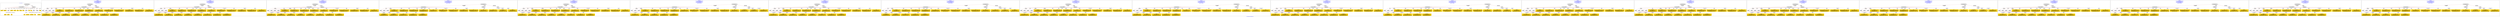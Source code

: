 digraph n0 {
fontcolor="blue"
remincross="true"
label="s23-s-national-portrait-gallery.json"
subgraph cluster_0 {
label="1-correct model"
n2[style="filled",color="white",fillcolor="lightgray",label="CulturalHeritageObject1"];
n3[shape="plaintext",style="filled",fillcolor="gold",label="Copyright"];
n4[shape="plaintext",style="filled",fillcolor="gold",label="DateOfWork"];
n5[style="filled",color="white",fillcolor="lightgray",label="Person1"];
n6[shape="plaintext",style="filled",fillcolor="gold",label="Description"];
n7[shape="plaintext",style="filled",fillcolor="gold",label="Dimension"];
n8[shape="plaintext",style="filled",fillcolor="gold",label="Medium"];
n9[shape="plaintext",style="filled",fillcolor="gold",label="CreditLine"];
n10[shape="plaintext",style="filled",fillcolor="gold",label="Owner"];
n11[style="filled",color="white",fillcolor="lightgray",label="Concept1"];
n12[shape="plaintext",style="filled",fillcolor="gold",label="Title"];
n13[shape="plaintext",style="filled",fillcolor="gold",label="Ref"];
n14[style="filled",color="white",fillcolor="lightgray",label="Person2"];
n15[style="filled",color="white",fillcolor="lightgray",label="Concept2"];
n16[shape="plaintext",style="filled",fillcolor="gold",label="birthDate"];
n17[shape="plaintext",style="filled",fillcolor="gold",label="deathDate"];
n18[shape="plaintext",style="filled",fillcolor="gold",label="Artist"];
n19[shape="plaintext",style="filled",fillcolor="gold",label="sitterBirthDate"];
n20[shape="plaintext",style="filled",fillcolor="gold",label="sitterDeathDate"];
n21[shape="plaintext",style="filled",fillcolor="gold",label="values"];
n22[style="filled",color="white",fillcolor="lightgray",label="EuropeanaAggregation1"];
n23[style="filled",color="white",fillcolor="lightgray",label="WebResource1"];
n24[shape="plaintext",style="filled",fillcolor="gold",label="Image"];
n25[shape="plaintext",style="filled",fillcolor="gold",label="values"];
n26[shape="plaintext",style="filled",fillcolor="gold",label="Classification"];
}
subgraph cluster_1 {
label="candidate 0\nlink coherence:0.9583333333333334\nnode coherence:1.0\nconfidence:0.6319019405625702\nmapping score:0.6550784246319677\ncost:23.99981\n-precision:0.96-recall:0.96"
n28[style="filled",color="white",fillcolor="lightgray",label="CulturalHeritageObject1"];
n29[style="filled",color="white",fillcolor="lightgray",label="Person1"];
n30[style="filled",color="white",fillcolor="lightgray",label="Person2"];
n31[style="filled",color="white",fillcolor="lightgray",label="Concept1"];
n32[style="filled",color="white",fillcolor="lightgray",label="Concept2"];
n33[style="filled",color="white",fillcolor="lightgray",label="EuropeanaAggregation1"];
n34[style="filled",color="white",fillcolor="lightgray",label="WebResource1"];
n35[shape="plaintext",style="filled",fillcolor="gold",label="Classification\n[Concept,prefLabel,0.566]\n[Person,biographicalInformation,0.193]\n[CulturalHeritageObject,description,0.144]\n[Person,nameOfThePerson,0.097]"];
n36[shape="plaintext",style="filled",fillcolor="gold",label="Artist\n[Person,nameOfThePerson,0.649]\n[Document,classLink,0.156]\n[CulturalHeritageObject,description,0.105]\n[CulturalHeritageObject,provenance,0.09]"];
n37[shape="plaintext",style="filled",fillcolor="gold",label="values\n[Concept,prefLabel,0.645]\n[CulturalHeritageObject,description,0.263]\n[CulturalHeritageObject,title,0.079]\n[Person,biographicalInformation,0.013]"];
n38[shape="plaintext",style="filled",fillcolor="gold",label="DateOfWork\n[CulturalHeritageObject,created,0.451]\n[Person,dateOfBirth,0.311]\n[Person,dateOfDeath,0.188]\n[CulturalHeritageObject,description,0.05]"];
n39[shape="plaintext",style="filled",fillcolor="gold",label="deathDate\n[Person,dateOfDeath,0.443]\n[Person,dateOfBirth,0.403]\n[CulturalHeritageObject,created,0.088]\n[CulturalHeritageObject,description,0.066]"];
n40[shape="plaintext",style="filled",fillcolor="gold",label="Dimension\n[CulturalHeritageObject,extent,0.727]\n[CulturalHeritageObject,description,0.148]\n[CulturalHeritageObject,provenance,0.071]\n[CulturalHeritageObject,title,0.054]"];
n41[shape="plaintext",style="filled",fillcolor="gold",label="CreditLine\n[CulturalHeritageObject,rightsHolder,0.488]\n[CulturalHeritageObject,provenance,0.385]\n[CulturalHeritageObject,description,0.075]\n[CulturalHeritageObject,title,0.051]"];
n42[shape="plaintext",style="filled",fillcolor="gold",label="Description\n[CulturalHeritageObject,description,0.598]\n[Person,biographicalInformation,0.176]\n[CulturalHeritageObject,title,0.132]\n[CulturalHeritageObject,provenance,0.094]"];
n43[shape="plaintext",style="filled",fillcolor="gold",label="Title\n[Person,nameOfThePerson,0.428]\n[CulturalHeritageObject,title,0.256]\n[CulturalHeritageObject,description,0.168]\n[CulturalHeritageObject,provenance,0.148]"];
n44[shape="plaintext",style="filled",fillcolor="gold",label="Medium\n[CulturalHeritageObject,medium,0.862]\n[CulturalHeritageObject,provenance,0.059]\n[CulturalHeritageObject,description,0.043]\n[Concept,prefLabel,0.036]"];
n45[shape="plaintext",style="filled",fillcolor="gold",label="sitterDeathDate\n[Person,dateOfDeath,0.46]\n[Person,dateOfBirth,0.432]\n[CulturalHeritageObject,description,0.056]\n[CulturalHeritageObject,title,0.051]"];
n46[shape="plaintext",style="filled",fillcolor="gold",label="sitterBirthDate\n[Person,dateOfBirth,0.635]\n[Person,dateOfDeath,0.267]\n[CulturalHeritageObject,description,0.054]\n[CulturalHeritageObject,title,0.044]"];
n47[shape="plaintext",style="filled",fillcolor="gold",label="Ref\n[CulturalHeritageObject,accessionNumber,0.997]\n[CulturalHeritageObject,description,0.001]\n[CulturalHeritageObject,provenance,0.001]\n[CulturalHeritageObject,title,0.001]"];
n48[shape="plaintext",style="filled",fillcolor="gold",label="birthDate\n[Person,dateOfBirth,0.651]\n[Person,dateOfDeath,0.236]\n[CulturalHeritageObject,description,0.066]\n[CulturalHeritageObject,created,0.048]"];
n49[shape="plaintext",style="filled",fillcolor="gold",label="Copyright\n[CulturalHeritageObject,rights,0.874]\n[CulturalHeritageObject,provenance,0.057]\n[Person,nameOfThePerson,0.04]\n[CulturalHeritageObject,description,0.028]"];
n50[shape="plaintext",style="filled",fillcolor="gold",label="Owner\n[CulturalHeritageObject,rightsHolder,0.758]\n[CulturalHeritageObject,provenance,0.194]\n[CulturalHeritageObject,description,0.032]\n[CulturalHeritageObject,title,0.016]"];
n51[shape="plaintext",style="filled",fillcolor="gold",label="Image\n[WebResource,classLink,0.864]\n[Document,classLink,0.129]\n[CulturalHeritageObject,description,0.005]\n[CulturalHeritageObject,medium,0.002]"];
n52[shape="plaintext",style="filled",fillcolor="gold",label="values\n[Person,nameOfThePerson,0.554]\n[CulturalHeritageObject,title,0.163]\n[Document,classLink,0.142]\n[CulturalHeritageObject,description,0.141]"];
}
subgraph cluster_2 {
label="candidate 1\nlink coherence:0.9583333333333334\nnode coherence:1.0\nconfidence:0.6197901573663744\nmapping score:0.6510411635665693\ncost:23.99981\n-precision:0.83-recall:0.83"
n54[style="filled",color="white",fillcolor="lightgray",label="CulturalHeritageObject1"];
n55[style="filled",color="white",fillcolor="lightgray",label="Person1"];
n56[style="filled",color="white",fillcolor="lightgray",label="Person2"];
n57[style="filled",color="white",fillcolor="lightgray",label="Concept1"];
n58[style="filled",color="white",fillcolor="lightgray",label="Concept2"];
n59[style="filled",color="white",fillcolor="lightgray",label="EuropeanaAggregation1"];
n60[style="filled",color="white",fillcolor="lightgray",label="WebResource1"];
n61[shape="plaintext",style="filled",fillcolor="gold",label="Classification\n[Concept,prefLabel,0.566]\n[Person,biographicalInformation,0.193]\n[CulturalHeritageObject,description,0.144]\n[Person,nameOfThePerson,0.097]"];
n62[shape="plaintext",style="filled",fillcolor="gold",label="Title\n[Person,nameOfThePerson,0.428]\n[CulturalHeritageObject,title,0.256]\n[CulturalHeritageObject,description,0.168]\n[CulturalHeritageObject,provenance,0.148]"];
n63[shape="plaintext",style="filled",fillcolor="gold",label="values\n[Concept,prefLabel,0.645]\n[CulturalHeritageObject,description,0.263]\n[CulturalHeritageObject,title,0.079]\n[Person,biographicalInformation,0.013]"];
n64[shape="plaintext",style="filled",fillcolor="gold",label="DateOfWork\n[CulturalHeritageObject,created,0.451]\n[Person,dateOfBirth,0.311]\n[Person,dateOfDeath,0.188]\n[CulturalHeritageObject,description,0.05]"];
n65[shape="plaintext",style="filled",fillcolor="gold",label="deathDate\n[Person,dateOfDeath,0.443]\n[Person,dateOfBirth,0.403]\n[CulturalHeritageObject,created,0.088]\n[CulturalHeritageObject,description,0.066]"];
n66[shape="plaintext",style="filled",fillcolor="gold",label="Dimension\n[CulturalHeritageObject,extent,0.727]\n[CulturalHeritageObject,description,0.148]\n[CulturalHeritageObject,provenance,0.071]\n[CulturalHeritageObject,title,0.054]"];
n67[shape="plaintext",style="filled",fillcolor="gold",label="CreditLine\n[CulturalHeritageObject,rightsHolder,0.488]\n[CulturalHeritageObject,provenance,0.385]\n[CulturalHeritageObject,description,0.075]\n[CulturalHeritageObject,title,0.051]"];
n68[shape="plaintext",style="filled",fillcolor="gold",label="Description\n[CulturalHeritageObject,description,0.598]\n[Person,biographicalInformation,0.176]\n[CulturalHeritageObject,title,0.132]\n[CulturalHeritageObject,provenance,0.094]"];
n69[shape="plaintext",style="filled",fillcolor="gold",label="values\n[Person,nameOfThePerson,0.554]\n[CulturalHeritageObject,title,0.163]\n[Document,classLink,0.142]\n[CulturalHeritageObject,description,0.141]"];
n70[shape="plaintext",style="filled",fillcolor="gold",label="Medium\n[CulturalHeritageObject,medium,0.862]\n[CulturalHeritageObject,provenance,0.059]\n[CulturalHeritageObject,description,0.043]\n[Concept,prefLabel,0.036]"];
n71[shape="plaintext",style="filled",fillcolor="gold",label="sitterDeathDate\n[Person,dateOfDeath,0.46]\n[Person,dateOfBirth,0.432]\n[CulturalHeritageObject,description,0.056]\n[CulturalHeritageObject,title,0.051]"];
n72[shape="plaintext",style="filled",fillcolor="gold",label="sitterBirthDate\n[Person,dateOfBirth,0.635]\n[Person,dateOfDeath,0.267]\n[CulturalHeritageObject,description,0.054]\n[CulturalHeritageObject,title,0.044]"];
n73[shape="plaintext",style="filled",fillcolor="gold",label="Ref\n[CulturalHeritageObject,accessionNumber,0.997]\n[CulturalHeritageObject,description,0.001]\n[CulturalHeritageObject,provenance,0.001]\n[CulturalHeritageObject,title,0.001]"];
n74[shape="plaintext",style="filled",fillcolor="gold",label="birthDate\n[Person,dateOfBirth,0.651]\n[Person,dateOfDeath,0.236]\n[CulturalHeritageObject,description,0.066]\n[CulturalHeritageObject,created,0.048]"];
n75[shape="plaintext",style="filled",fillcolor="gold",label="Copyright\n[CulturalHeritageObject,rights,0.874]\n[CulturalHeritageObject,provenance,0.057]\n[Person,nameOfThePerson,0.04]\n[CulturalHeritageObject,description,0.028]"];
n76[shape="plaintext",style="filled",fillcolor="gold",label="Owner\n[CulturalHeritageObject,rightsHolder,0.758]\n[CulturalHeritageObject,provenance,0.194]\n[CulturalHeritageObject,description,0.032]\n[CulturalHeritageObject,title,0.016]"];
n77[shape="plaintext",style="filled",fillcolor="gold",label="Image\n[WebResource,classLink,0.864]\n[Document,classLink,0.129]\n[CulturalHeritageObject,description,0.005]\n[CulturalHeritageObject,medium,0.002]"];
n78[shape="plaintext",style="filled",fillcolor="gold",label="Artist\n[Person,nameOfThePerson,0.649]\n[Document,classLink,0.156]\n[CulturalHeritageObject,description,0.105]\n[CulturalHeritageObject,provenance,0.09]"];
}
subgraph cluster_3 {
label="candidate 10\nlink coherence:0.9166666666666666\nnode coherence:1.0\nconfidence:0.6197901573663744\nmapping score:0.6510411635665693\ncost:123.009862\n-precision:0.83-recall:0.83"
n80[style="filled",color="white",fillcolor="lightgray",label="CulturalHeritageObject1"];
n81[style="filled",color="white",fillcolor="lightgray",label="Person1"];
n82[style="filled",color="white",fillcolor="lightgray",label="Person2"];
n83[style="filled",color="white",fillcolor="lightgray",label="Concept1"];
n84[style="filled",color="white",fillcolor="lightgray",label="Concept2"];
n85[style="filled",color="white",fillcolor="lightgray",label="EuropeanaAggregation1"];
n86[style="filled",color="white",fillcolor="lightgray",label="WebResource1"];
n87[shape="plaintext",style="filled",fillcolor="gold",label="Classification\n[Concept,prefLabel,0.566]\n[Person,biographicalInformation,0.193]\n[CulturalHeritageObject,description,0.144]\n[Person,nameOfThePerson,0.097]"];
n88[shape="plaintext",style="filled",fillcolor="gold",label="Title\n[Person,nameOfThePerson,0.428]\n[CulturalHeritageObject,title,0.256]\n[CulturalHeritageObject,description,0.168]\n[CulturalHeritageObject,provenance,0.148]"];
n89[shape="plaintext",style="filled",fillcolor="gold",label="values\n[Concept,prefLabel,0.645]\n[CulturalHeritageObject,description,0.263]\n[CulturalHeritageObject,title,0.079]\n[Person,biographicalInformation,0.013]"];
n90[shape="plaintext",style="filled",fillcolor="gold",label="DateOfWork\n[CulturalHeritageObject,created,0.451]\n[Person,dateOfBirth,0.311]\n[Person,dateOfDeath,0.188]\n[CulturalHeritageObject,description,0.05]"];
n91[shape="plaintext",style="filled",fillcolor="gold",label="deathDate\n[Person,dateOfDeath,0.443]\n[Person,dateOfBirth,0.403]\n[CulturalHeritageObject,created,0.088]\n[CulturalHeritageObject,description,0.066]"];
n92[shape="plaintext",style="filled",fillcolor="gold",label="Dimension\n[CulturalHeritageObject,extent,0.727]\n[CulturalHeritageObject,description,0.148]\n[CulturalHeritageObject,provenance,0.071]\n[CulturalHeritageObject,title,0.054]"];
n93[shape="plaintext",style="filled",fillcolor="gold",label="CreditLine\n[CulturalHeritageObject,rightsHolder,0.488]\n[CulturalHeritageObject,provenance,0.385]\n[CulturalHeritageObject,description,0.075]\n[CulturalHeritageObject,title,0.051]"];
n94[shape="plaintext",style="filled",fillcolor="gold",label="Description\n[CulturalHeritageObject,description,0.598]\n[Person,biographicalInformation,0.176]\n[CulturalHeritageObject,title,0.132]\n[CulturalHeritageObject,provenance,0.094]"];
n95[shape="plaintext",style="filled",fillcolor="gold",label="values\n[Person,nameOfThePerson,0.554]\n[CulturalHeritageObject,title,0.163]\n[Document,classLink,0.142]\n[CulturalHeritageObject,description,0.141]"];
n96[shape="plaintext",style="filled",fillcolor="gold",label="Medium\n[CulturalHeritageObject,medium,0.862]\n[CulturalHeritageObject,provenance,0.059]\n[CulturalHeritageObject,description,0.043]\n[Concept,prefLabel,0.036]"];
n97[shape="plaintext",style="filled",fillcolor="gold",label="sitterDeathDate\n[Person,dateOfDeath,0.46]\n[Person,dateOfBirth,0.432]\n[CulturalHeritageObject,description,0.056]\n[CulturalHeritageObject,title,0.051]"];
n98[shape="plaintext",style="filled",fillcolor="gold",label="sitterBirthDate\n[Person,dateOfBirth,0.635]\n[Person,dateOfDeath,0.267]\n[CulturalHeritageObject,description,0.054]\n[CulturalHeritageObject,title,0.044]"];
n99[shape="plaintext",style="filled",fillcolor="gold",label="Ref\n[CulturalHeritageObject,accessionNumber,0.997]\n[CulturalHeritageObject,description,0.001]\n[CulturalHeritageObject,provenance,0.001]\n[CulturalHeritageObject,title,0.001]"];
n100[shape="plaintext",style="filled",fillcolor="gold",label="birthDate\n[Person,dateOfBirth,0.651]\n[Person,dateOfDeath,0.236]\n[CulturalHeritageObject,description,0.066]\n[CulturalHeritageObject,created,0.048]"];
n101[shape="plaintext",style="filled",fillcolor="gold",label="Copyright\n[CulturalHeritageObject,rights,0.874]\n[CulturalHeritageObject,provenance,0.057]\n[Person,nameOfThePerson,0.04]\n[CulturalHeritageObject,description,0.028]"];
n102[shape="plaintext",style="filled",fillcolor="gold",label="Owner\n[CulturalHeritageObject,rightsHolder,0.758]\n[CulturalHeritageObject,provenance,0.194]\n[CulturalHeritageObject,description,0.032]\n[CulturalHeritageObject,title,0.016]"];
n103[shape="plaintext",style="filled",fillcolor="gold",label="Image\n[WebResource,classLink,0.864]\n[Document,classLink,0.129]\n[CulturalHeritageObject,description,0.005]\n[CulturalHeritageObject,medium,0.002]"];
n104[shape="plaintext",style="filled",fillcolor="gold",label="Artist\n[Person,nameOfThePerson,0.649]\n[Document,classLink,0.156]\n[CulturalHeritageObject,description,0.105]\n[CulturalHeritageObject,provenance,0.09]"];
}
subgraph cluster_4 {
label="candidate 11\nlink coherence:0.9166666666666666\nnode coherence:1.0\nconfidence:0.6197901573663744\nmapping score:0.6510411635665693\ncost:123.009882\n-precision:0.79-recall:0.79"
n106[style="filled",color="white",fillcolor="lightgray",label="CulturalHeritageObject1"];
n107[style="filled",color="white",fillcolor="lightgray",label="Person2"];
n108[style="filled",color="white",fillcolor="lightgray",label="Concept1"];
n109[style="filled",color="white",fillcolor="lightgray",label="Concept2"];
n110[style="filled",color="white",fillcolor="lightgray",label="EuropeanaAggregation1"];
n111[style="filled",color="white",fillcolor="lightgray",label="WebResource1"];
n112[style="filled",color="white",fillcolor="lightgray",label="Person1"];
n113[shape="plaintext",style="filled",fillcolor="gold",label="Classification\n[Concept,prefLabel,0.566]\n[Person,biographicalInformation,0.193]\n[CulturalHeritageObject,description,0.144]\n[Person,nameOfThePerson,0.097]"];
n114[shape="plaintext",style="filled",fillcolor="gold",label="Title\n[Person,nameOfThePerson,0.428]\n[CulturalHeritageObject,title,0.256]\n[CulturalHeritageObject,description,0.168]\n[CulturalHeritageObject,provenance,0.148]"];
n115[shape="plaintext",style="filled",fillcolor="gold",label="values\n[Concept,prefLabel,0.645]\n[CulturalHeritageObject,description,0.263]\n[CulturalHeritageObject,title,0.079]\n[Person,biographicalInformation,0.013]"];
n116[shape="plaintext",style="filled",fillcolor="gold",label="DateOfWork\n[CulturalHeritageObject,created,0.451]\n[Person,dateOfBirth,0.311]\n[Person,dateOfDeath,0.188]\n[CulturalHeritageObject,description,0.05]"];
n117[shape="plaintext",style="filled",fillcolor="gold",label="deathDate\n[Person,dateOfDeath,0.443]\n[Person,dateOfBirth,0.403]\n[CulturalHeritageObject,created,0.088]\n[CulturalHeritageObject,description,0.066]"];
n118[shape="plaintext",style="filled",fillcolor="gold",label="Dimension\n[CulturalHeritageObject,extent,0.727]\n[CulturalHeritageObject,description,0.148]\n[CulturalHeritageObject,provenance,0.071]\n[CulturalHeritageObject,title,0.054]"];
n119[shape="plaintext",style="filled",fillcolor="gold",label="CreditLine\n[CulturalHeritageObject,rightsHolder,0.488]\n[CulturalHeritageObject,provenance,0.385]\n[CulturalHeritageObject,description,0.075]\n[CulturalHeritageObject,title,0.051]"];
n120[shape="plaintext",style="filled",fillcolor="gold",label="Description\n[CulturalHeritageObject,description,0.598]\n[Person,biographicalInformation,0.176]\n[CulturalHeritageObject,title,0.132]\n[CulturalHeritageObject,provenance,0.094]"];
n121[shape="plaintext",style="filled",fillcolor="gold",label="values\n[Person,nameOfThePerson,0.554]\n[CulturalHeritageObject,title,0.163]\n[Document,classLink,0.142]\n[CulturalHeritageObject,description,0.141]"];
n122[shape="plaintext",style="filled",fillcolor="gold",label="Medium\n[CulturalHeritageObject,medium,0.862]\n[CulturalHeritageObject,provenance,0.059]\n[CulturalHeritageObject,description,0.043]\n[Concept,prefLabel,0.036]"];
n123[shape="plaintext",style="filled",fillcolor="gold",label="sitterDeathDate\n[Person,dateOfDeath,0.46]\n[Person,dateOfBirth,0.432]\n[CulturalHeritageObject,description,0.056]\n[CulturalHeritageObject,title,0.051]"];
n124[shape="plaintext",style="filled",fillcolor="gold",label="sitterBirthDate\n[Person,dateOfBirth,0.635]\n[Person,dateOfDeath,0.267]\n[CulturalHeritageObject,description,0.054]\n[CulturalHeritageObject,title,0.044]"];
n125[shape="plaintext",style="filled",fillcolor="gold",label="Ref\n[CulturalHeritageObject,accessionNumber,0.997]\n[CulturalHeritageObject,description,0.001]\n[CulturalHeritageObject,provenance,0.001]\n[CulturalHeritageObject,title,0.001]"];
n126[shape="plaintext",style="filled",fillcolor="gold",label="birthDate\n[Person,dateOfBirth,0.651]\n[Person,dateOfDeath,0.236]\n[CulturalHeritageObject,description,0.066]\n[CulturalHeritageObject,created,0.048]"];
n127[shape="plaintext",style="filled",fillcolor="gold",label="Copyright\n[CulturalHeritageObject,rights,0.874]\n[CulturalHeritageObject,provenance,0.057]\n[Person,nameOfThePerson,0.04]\n[CulturalHeritageObject,description,0.028]"];
n128[shape="plaintext",style="filled",fillcolor="gold",label="Owner\n[CulturalHeritageObject,rightsHolder,0.758]\n[CulturalHeritageObject,provenance,0.194]\n[CulturalHeritageObject,description,0.032]\n[CulturalHeritageObject,title,0.016]"];
n129[shape="plaintext",style="filled",fillcolor="gold",label="Image\n[WebResource,classLink,0.864]\n[Document,classLink,0.129]\n[CulturalHeritageObject,description,0.005]\n[CulturalHeritageObject,medium,0.002]"];
n130[shape="plaintext",style="filled",fillcolor="gold",label="Artist\n[Person,nameOfThePerson,0.649]\n[Document,classLink,0.156]\n[CulturalHeritageObject,description,0.105]\n[CulturalHeritageObject,provenance,0.09]"];
}
subgraph cluster_5 {
label="candidate 12\nlink coherence:0.9166666666666666\nnode coherence:1.0\nconfidence:0.609923060936401\nmapping score:0.6477521314232447\ncost:23.9998\n-precision:0.92-recall:0.92"
n132[style="filled",color="white",fillcolor="lightgray",label="CulturalHeritageObject1"];
n133[style="filled",color="white",fillcolor="lightgray",label="Person1"];
n134[style="filled",color="white",fillcolor="lightgray",label="Person2"];
n135[style="filled",color="white",fillcolor="lightgray",label="Concept1"];
n136[style="filled",color="white",fillcolor="lightgray",label="Concept2"];
n137[style="filled",color="white",fillcolor="lightgray",label="EuropeanaAggregation1"];
n138[style="filled",color="white",fillcolor="lightgray",label="WebResource1"];
n139[shape="plaintext",style="filled",fillcolor="gold",label="Classification\n[Concept,prefLabel,0.566]\n[Person,biographicalInformation,0.193]\n[CulturalHeritageObject,description,0.144]\n[Person,nameOfThePerson,0.097]"];
n140[shape="plaintext",style="filled",fillcolor="gold",label="Artist\n[Person,nameOfThePerson,0.649]\n[Document,classLink,0.156]\n[CulturalHeritageObject,description,0.105]\n[CulturalHeritageObject,provenance,0.09]"];
n141[shape="plaintext",style="filled",fillcolor="gold",label="values\n[Concept,prefLabel,0.645]\n[CulturalHeritageObject,description,0.263]\n[CulturalHeritageObject,title,0.079]\n[Person,biographicalInformation,0.013]"];
n142[shape="plaintext",style="filled",fillcolor="gold",label="DateOfWork\n[CulturalHeritageObject,created,0.451]\n[Person,dateOfBirth,0.311]\n[Person,dateOfDeath,0.188]\n[CulturalHeritageObject,description,0.05]"];
n143[shape="plaintext",style="filled",fillcolor="gold",label="deathDate\n[Person,dateOfDeath,0.443]\n[Person,dateOfBirth,0.403]\n[CulturalHeritageObject,created,0.088]\n[CulturalHeritageObject,description,0.066]"];
n144[shape="plaintext",style="filled",fillcolor="gold",label="Dimension\n[CulturalHeritageObject,extent,0.727]\n[CulturalHeritageObject,description,0.148]\n[CulturalHeritageObject,provenance,0.071]\n[CulturalHeritageObject,title,0.054]"];
n145[shape="plaintext",style="filled",fillcolor="gold",label="CreditLine\n[CulturalHeritageObject,rightsHolder,0.488]\n[CulturalHeritageObject,provenance,0.385]\n[CulturalHeritageObject,description,0.075]\n[CulturalHeritageObject,title,0.051]"];
n146[shape="plaintext",style="filled",fillcolor="gold",label="Description\n[CulturalHeritageObject,description,0.598]\n[Person,biographicalInformation,0.176]\n[CulturalHeritageObject,title,0.132]\n[CulturalHeritageObject,provenance,0.094]"];
n147[shape="plaintext",style="filled",fillcolor="gold",label="Title\n[Person,nameOfThePerson,0.428]\n[CulturalHeritageObject,title,0.256]\n[CulturalHeritageObject,description,0.168]\n[CulturalHeritageObject,provenance,0.148]"];
n148[shape="plaintext",style="filled",fillcolor="gold",label="Medium\n[CulturalHeritageObject,medium,0.862]\n[CulturalHeritageObject,provenance,0.059]\n[CulturalHeritageObject,description,0.043]\n[Concept,prefLabel,0.036]"];
n149[shape="plaintext",style="filled",fillcolor="gold",label="sitterBirthDate\n[Person,dateOfBirth,0.635]\n[Person,dateOfDeath,0.267]\n[CulturalHeritageObject,description,0.054]\n[CulturalHeritageObject,title,0.044]"];
n150[shape="plaintext",style="filled",fillcolor="gold",label="sitterDeathDate\n[Person,dateOfDeath,0.46]\n[Person,dateOfBirth,0.432]\n[CulturalHeritageObject,description,0.056]\n[CulturalHeritageObject,title,0.051]"];
n151[shape="plaintext",style="filled",fillcolor="gold",label="Ref\n[CulturalHeritageObject,accessionNumber,0.997]\n[CulturalHeritageObject,description,0.001]\n[CulturalHeritageObject,provenance,0.001]\n[CulturalHeritageObject,title,0.001]"];
n152[shape="plaintext",style="filled",fillcolor="gold",label="birthDate\n[Person,dateOfBirth,0.651]\n[Person,dateOfDeath,0.236]\n[CulturalHeritageObject,description,0.066]\n[CulturalHeritageObject,created,0.048]"];
n153[shape="plaintext",style="filled",fillcolor="gold",label="Copyright\n[CulturalHeritageObject,rights,0.874]\n[CulturalHeritageObject,provenance,0.057]\n[Person,nameOfThePerson,0.04]\n[CulturalHeritageObject,description,0.028]"];
n154[shape="plaintext",style="filled",fillcolor="gold",label="Owner\n[CulturalHeritageObject,rightsHolder,0.758]\n[CulturalHeritageObject,provenance,0.194]\n[CulturalHeritageObject,description,0.032]\n[CulturalHeritageObject,title,0.016]"];
n155[shape="plaintext",style="filled",fillcolor="gold",label="Image\n[WebResource,classLink,0.864]\n[Document,classLink,0.129]\n[CulturalHeritageObject,description,0.005]\n[CulturalHeritageObject,medium,0.002]"];
n156[shape="plaintext",style="filled",fillcolor="gold",label="values\n[Person,nameOfThePerson,0.554]\n[CulturalHeritageObject,title,0.163]\n[Document,classLink,0.142]\n[CulturalHeritageObject,description,0.141]"];
}
subgraph cluster_6 {
label="candidate 13\nlink coherence:0.9166666666666666\nnode coherence:1.0\nconfidence:0.609923060936401\nmapping score:0.6477521314232447\ncost:123.009812\n-precision:0.83-recall:0.83"
n158[style="filled",color="white",fillcolor="lightgray",label="CulturalHeritageObject1"];
n159[style="filled",color="white",fillcolor="lightgray",label="Person1"];
n160[style="filled",color="white",fillcolor="lightgray",label="Concept1"];
n161[style="filled",color="white",fillcolor="lightgray",label="Concept2"];
n162[style="filled",color="white",fillcolor="lightgray",label="EuropeanaAggregation1"];
n163[style="filled",color="white",fillcolor="lightgray",label="WebResource1"];
n164[style="filled",color="white",fillcolor="lightgray",label="Person2"];
n165[shape="plaintext",style="filled",fillcolor="gold",label="Classification\n[Concept,prefLabel,0.566]\n[Person,biographicalInformation,0.193]\n[CulturalHeritageObject,description,0.144]\n[Person,nameOfThePerson,0.097]"];
n166[shape="plaintext",style="filled",fillcolor="gold",label="Artist\n[Person,nameOfThePerson,0.649]\n[Document,classLink,0.156]\n[CulturalHeritageObject,description,0.105]\n[CulturalHeritageObject,provenance,0.09]"];
n167[shape="plaintext",style="filled",fillcolor="gold",label="values\n[Concept,prefLabel,0.645]\n[CulturalHeritageObject,description,0.263]\n[CulturalHeritageObject,title,0.079]\n[Person,biographicalInformation,0.013]"];
n168[shape="plaintext",style="filled",fillcolor="gold",label="DateOfWork\n[CulturalHeritageObject,created,0.451]\n[Person,dateOfBirth,0.311]\n[Person,dateOfDeath,0.188]\n[CulturalHeritageObject,description,0.05]"];
n169[shape="plaintext",style="filled",fillcolor="gold",label="deathDate\n[Person,dateOfDeath,0.443]\n[Person,dateOfBirth,0.403]\n[CulturalHeritageObject,created,0.088]\n[CulturalHeritageObject,description,0.066]"];
n170[shape="plaintext",style="filled",fillcolor="gold",label="Dimension\n[CulturalHeritageObject,extent,0.727]\n[CulturalHeritageObject,description,0.148]\n[CulturalHeritageObject,provenance,0.071]\n[CulturalHeritageObject,title,0.054]"];
n171[shape="plaintext",style="filled",fillcolor="gold",label="CreditLine\n[CulturalHeritageObject,rightsHolder,0.488]\n[CulturalHeritageObject,provenance,0.385]\n[CulturalHeritageObject,description,0.075]\n[CulturalHeritageObject,title,0.051]"];
n172[shape="plaintext",style="filled",fillcolor="gold",label="Description\n[CulturalHeritageObject,description,0.598]\n[Person,biographicalInformation,0.176]\n[CulturalHeritageObject,title,0.132]\n[CulturalHeritageObject,provenance,0.094]"];
n173[shape="plaintext",style="filled",fillcolor="gold",label="Title\n[Person,nameOfThePerson,0.428]\n[CulturalHeritageObject,title,0.256]\n[CulturalHeritageObject,description,0.168]\n[CulturalHeritageObject,provenance,0.148]"];
n174[shape="plaintext",style="filled",fillcolor="gold",label="Medium\n[CulturalHeritageObject,medium,0.862]\n[CulturalHeritageObject,provenance,0.059]\n[CulturalHeritageObject,description,0.043]\n[Concept,prefLabel,0.036]"];
n175[shape="plaintext",style="filled",fillcolor="gold",label="sitterBirthDate\n[Person,dateOfBirth,0.635]\n[Person,dateOfDeath,0.267]\n[CulturalHeritageObject,description,0.054]\n[CulturalHeritageObject,title,0.044]"];
n176[shape="plaintext",style="filled",fillcolor="gold",label="sitterDeathDate\n[Person,dateOfDeath,0.46]\n[Person,dateOfBirth,0.432]\n[CulturalHeritageObject,description,0.056]\n[CulturalHeritageObject,title,0.051]"];
n177[shape="plaintext",style="filled",fillcolor="gold",label="Ref\n[CulturalHeritageObject,accessionNumber,0.997]\n[CulturalHeritageObject,description,0.001]\n[CulturalHeritageObject,provenance,0.001]\n[CulturalHeritageObject,title,0.001]"];
n178[shape="plaintext",style="filled",fillcolor="gold",label="birthDate\n[Person,dateOfBirth,0.651]\n[Person,dateOfDeath,0.236]\n[CulturalHeritageObject,description,0.066]\n[CulturalHeritageObject,created,0.048]"];
n179[shape="plaintext",style="filled",fillcolor="gold",label="Copyright\n[CulturalHeritageObject,rights,0.874]\n[CulturalHeritageObject,provenance,0.057]\n[Person,nameOfThePerson,0.04]\n[CulturalHeritageObject,description,0.028]"];
n180[shape="plaintext",style="filled",fillcolor="gold",label="Owner\n[CulturalHeritageObject,rightsHolder,0.758]\n[CulturalHeritageObject,provenance,0.194]\n[CulturalHeritageObject,description,0.032]\n[CulturalHeritageObject,title,0.016]"];
n181[shape="plaintext",style="filled",fillcolor="gold",label="Image\n[WebResource,classLink,0.864]\n[Document,classLink,0.129]\n[CulturalHeritageObject,description,0.005]\n[CulturalHeritageObject,medium,0.002]"];
n182[shape="plaintext",style="filled",fillcolor="gold",label="values\n[Person,nameOfThePerson,0.554]\n[CulturalHeritageObject,title,0.163]\n[Document,classLink,0.142]\n[CulturalHeritageObject,description,0.141]"];
}
subgraph cluster_7 {
label="candidate 14\nlink coherence:0.9166666666666666\nnode coherence:1.0\nconfidence:0.609923060936401\nmapping score:0.6477521314232447\ncost:123.009862\n-precision:0.88-recall:0.88"
n184[style="filled",color="white",fillcolor="lightgray",label="CulturalHeritageObject1"];
n185[style="filled",color="white",fillcolor="lightgray",label="Person1"];
n186[style="filled",color="white",fillcolor="lightgray",label="Person2"];
n187[style="filled",color="white",fillcolor="lightgray",label="Concept1"];
n188[style="filled",color="white",fillcolor="lightgray",label="Concept2"];
n189[style="filled",color="white",fillcolor="lightgray",label="EuropeanaAggregation1"];
n190[style="filled",color="white",fillcolor="lightgray",label="WebResource1"];
n191[shape="plaintext",style="filled",fillcolor="gold",label="Classification\n[Concept,prefLabel,0.566]\n[Person,biographicalInformation,0.193]\n[CulturalHeritageObject,description,0.144]\n[Person,nameOfThePerson,0.097]"];
n192[shape="plaintext",style="filled",fillcolor="gold",label="Artist\n[Person,nameOfThePerson,0.649]\n[Document,classLink,0.156]\n[CulturalHeritageObject,description,0.105]\n[CulturalHeritageObject,provenance,0.09]"];
n193[shape="plaintext",style="filled",fillcolor="gold",label="values\n[Concept,prefLabel,0.645]\n[CulturalHeritageObject,description,0.263]\n[CulturalHeritageObject,title,0.079]\n[Person,biographicalInformation,0.013]"];
n194[shape="plaintext",style="filled",fillcolor="gold",label="DateOfWork\n[CulturalHeritageObject,created,0.451]\n[Person,dateOfBirth,0.311]\n[Person,dateOfDeath,0.188]\n[CulturalHeritageObject,description,0.05]"];
n195[shape="plaintext",style="filled",fillcolor="gold",label="deathDate\n[Person,dateOfDeath,0.443]\n[Person,dateOfBirth,0.403]\n[CulturalHeritageObject,created,0.088]\n[CulturalHeritageObject,description,0.066]"];
n196[shape="plaintext",style="filled",fillcolor="gold",label="Dimension\n[CulturalHeritageObject,extent,0.727]\n[CulturalHeritageObject,description,0.148]\n[CulturalHeritageObject,provenance,0.071]\n[CulturalHeritageObject,title,0.054]"];
n197[shape="plaintext",style="filled",fillcolor="gold",label="CreditLine\n[CulturalHeritageObject,rightsHolder,0.488]\n[CulturalHeritageObject,provenance,0.385]\n[CulturalHeritageObject,description,0.075]\n[CulturalHeritageObject,title,0.051]"];
n198[shape="plaintext",style="filled",fillcolor="gold",label="Description\n[CulturalHeritageObject,description,0.598]\n[Person,biographicalInformation,0.176]\n[CulturalHeritageObject,title,0.132]\n[CulturalHeritageObject,provenance,0.094]"];
n199[shape="plaintext",style="filled",fillcolor="gold",label="Title\n[Person,nameOfThePerson,0.428]\n[CulturalHeritageObject,title,0.256]\n[CulturalHeritageObject,description,0.168]\n[CulturalHeritageObject,provenance,0.148]"];
n200[shape="plaintext",style="filled",fillcolor="gold",label="Medium\n[CulturalHeritageObject,medium,0.862]\n[CulturalHeritageObject,provenance,0.059]\n[CulturalHeritageObject,description,0.043]\n[Concept,prefLabel,0.036]"];
n201[shape="plaintext",style="filled",fillcolor="gold",label="sitterBirthDate\n[Person,dateOfBirth,0.635]\n[Person,dateOfDeath,0.267]\n[CulturalHeritageObject,description,0.054]\n[CulturalHeritageObject,title,0.044]"];
n202[shape="plaintext",style="filled",fillcolor="gold",label="sitterDeathDate\n[Person,dateOfDeath,0.46]\n[Person,dateOfBirth,0.432]\n[CulturalHeritageObject,description,0.056]\n[CulturalHeritageObject,title,0.051]"];
n203[shape="plaintext",style="filled",fillcolor="gold",label="Ref\n[CulturalHeritageObject,accessionNumber,0.997]\n[CulturalHeritageObject,description,0.001]\n[CulturalHeritageObject,provenance,0.001]\n[CulturalHeritageObject,title,0.001]"];
n204[shape="plaintext",style="filled",fillcolor="gold",label="birthDate\n[Person,dateOfBirth,0.651]\n[Person,dateOfDeath,0.236]\n[CulturalHeritageObject,description,0.066]\n[CulturalHeritageObject,created,0.048]"];
n205[shape="plaintext",style="filled",fillcolor="gold",label="Copyright\n[CulturalHeritageObject,rights,0.874]\n[CulturalHeritageObject,provenance,0.057]\n[Person,nameOfThePerson,0.04]\n[CulturalHeritageObject,description,0.028]"];
n206[shape="plaintext",style="filled",fillcolor="gold",label="Owner\n[CulturalHeritageObject,rightsHolder,0.758]\n[CulturalHeritageObject,provenance,0.194]\n[CulturalHeritageObject,description,0.032]\n[CulturalHeritageObject,title,0.016]"];
n207[shape="plaintext",style="filled",fillcolor="gold",label="Image\n[WebResource,classLink,0.864]\n[Document,classLink,0.129]\n[CulturalHeritageObject,description,0.005]\n[CulturalHeritageObject,medium,0.002]"];
n208[shape="plaintext",style="filled",fillcolor="gold",label="values\n[Person,nameOfThePerson,0.554]\n[CulturalHeritageObject,title,0.163]\n[Document,classLink,0.142]\n[CulturalHeritageObject,description,0.141]"];
}
subgraph cluster_8 {
label="candidate 15\nlink coherence:0.9166666666666666\nnode coherence:1.0\nconfidence:0.609923060936401\nmapping score:0.6477521314232447\ncost:123.009882\n-precision:0.83-recall:0.83"
n210[style="filled",color="white",fillcolor="lightgray",label="CulturalHeritageObject1"];
n211[style="filled",color="white",fillcolor="lightgray",label="Person2"];
n212[style="filled",color="white",fillcolor="lightgray",label="Concept1"];
n213[style="filled",color="white",fillcolor="lightgray",label="Concept2"];
n214[style="filled",color="white",fillcolor="lightgray",label="EuropeanaAggregation1"];
n215[style="filled",color="white",fillcolor="lightgray",label="WebResource1"];
n216[style="filled",color="white",fillcolor="lightgray",label="Person1"];
n217[shape="plaintext",style="filled",fillcolor="gold",label="Classification\n[Concept,prefLabel,0.566]\n[Person,biographicalInformation,0.193]\n[CulturalHeritageObject,description,0.144]\n[Person,nameOfThePerson,0.097]"];
n218[shape="plaintext",style="filled",fillcolor="gold",label="Artist\n[Person,nameOfThePerson,0.649]\n[Document,classLink,0.156]\n[CulturalHeritageObject,description,0.105]\n[CulturalHeritageObject,provenance,0.09]"];
n219[shape="plaintext",style="filled",fillcolor="gold",label="values\n[Concept,prefLabel,0.645]\n[CulturalHeritageObject,description,0.263]\n[CulturalHeritageObject,title,0.079]\n[Person,biographicalInformation,0.013]"];
n220[shape="plaintext",style="filled",fillcolor="gold",label="DateOfWork\n[CulturalHeritageObject,created,0.451]\n[Person,dateOfBirth,0.311]\n[Person,dateOfDeath,0.188]\n[CulturalHeritageObject,description,0.05]"];
n221[shape="plaintext",style="filled",fillcolor="gold",label="deathDate\n[Person,dateOfDeath,0.443]\n[Person,dateOfBirth,0.403]\n[CulturalHeritageObject,created,0.088]\n[CulturalHeritageObject,description,0.066]"];
n222[shape="plaintext",style="filled",fillcolor="gold",label="Dimension\n[CulturalHeritageObject,extent,0.727]\n[CulturalHeritageObject,description,0.148]\n[CulturalHeritageObject,provenance,0.071]\n[CulturalHeritageObject,title,0.054]"];
n223[shape="plaintext",style="filled",fillcolor="gold",label="CreditLine\n[CulturalHeritageObject,rightsHolder,0.488]\n[CulturalHeritageObject,provenance,0.385]\n[CulturalHeritageObject,description,0.075]\n[CulturalHeritageObject,title,0.051]"];
n224[shape="plaintext",style="filled",fillcolor="gold",label="Description\n[CulturalHeritageObject,description,0.598]\n[Person,biographicalInformation,0.176]\n[CulturalHeritageObject,title,0.132]\n[CulturalHeritageObject,provenance,0.094]"];
n225[shape="plaintext",style="filled",fillcolor="gold",label="Title\n[Person,nameOfThePerson,0.428]\n[CulturalHeritageObject,title,0.256]\n[CulturalHeritageObject,description,0.168]\n[CulturalHeritageObject,provenance,0.148]"];
n226[shape="plaintext",style="filled",fillcolor="gold",label="Medium\n[CulturalHeritageObject,medium,0.862]\n[CulturalHeritageObject,provenance,0.059]\n[CulturalHeritageObject,description,0.043]\n[Concept,prefLabel,0.036]"];
n227[shape="plaintext",style="filled",fillcolor="gold",label="sitterBirthDate\n[Person,dateOfBirth,0.635]\n[Person,dateOfDeath,0.267]\n[CulturalHeritageObject,description,0.054]\n[CulturalHeritageObject,title,0.044]"];
n228[shape="plaintext",style="filled",fillcolor="gold",label="sitterDeathDate\n[Person,dateOfDeath,0.46]\n[Person,dateOfBirth,0.432]\n[CulturalHeritageObject,description,0.056]\n[CulturalHeritageObject,title,0.051]"];
n229[shape="plaintext",style="filled",fillcolor="gold",label="Ref\n[CulturalHeritageObject,accessionNumber,0.997]\n[CulturalHeritageObject,description,0.001]\n[CulturalHeritageObject,provenance,0.001]\n[CulturalHeritageObject,title,0.001]"];
n230[shape="plaintext",style="filled",fillcolor="gold",label="birthDate\n[Person,dateOfBirth,0.651]\n[Person,dateOfDeath,0.236]\n[CulturalHeritageObject,description,0.066]\n[CulturalHeritageObject,created,0.048]"];
n231[shape="plaintext",style="filled",fillcolor="gold",label="Copyright\n[CulturalHeritageObject,rights,0.874]\n[CulturalHeritageObject,provenance,0.057]\n[Person,nameOfThePerson,0.04]\n[CulturalHeritageObject,description,0.028]"];
n232[shape="plaintext",style="filled",fillcolor="gold",label="Owner\n[CulturalHeritageObject,rightsHolder,0.758]\n[CulturalHeritageObject,provenance,0.194]\n[CulturalHeritageObject,description,0.032]\n[CulturalHeritageObject,title,0.016]"];
n233[shape="plaintext",style="filled",fillcolor="gold",label="Image\n[WebResource,classLink,0.864]\n[Document,classLink,0.129]\n[CulturalHeritageObject,description,0.005]\n[CulturalHeritageObject,medium,0.002]"];
n234[shape="plaintext",style="filled",fillcolor="gold",label="values\n[Person,nameOfThePerson,0.554]\n[CulturalHeritageObject,title,0.163]\n[Document,classLink,0.142]\n[CulturalHeritageObject,description,0.141]"];
}
subgraph cluster_9 {
label="candidate 16\nlink coherence:0.9166666666666666\nnode coherence:1.0\nconfidence:0.5978112777402055\nmapping score:0.6437148703578462\ncost:23.9998\n-precision:0.79-recall:0.79"
n236[style="filled",color="white",fillcolor="lightgray",label="CulturalHeritageObject1"];
n237[style="filled",color="white",fillcolor="lightgray",label="Person1"];
n238[style="filled",color="white",fillcolor="lightgray",label="Person2"];
n239[style="filled",color="white",fillcolor="lightgray",label="Concept1"];
n240[style="filled",color="white",fillcolor="lightgray",label="Concept2"];
n241[style="filled",color="white",fillcolor="lightgray",label="EuropeanaAggregation1"];
n242[style="filled",color="white",fillcolor="lightgray",label="WebResource1"];
n243[shape="plaintext",style="filled",fillcolor="gold",label="Classification\n[Concept,prefLabel,0.566]\n[Person,biographicalInformation,0.193]\n[CulturalHeritageObject,description,0.144]\n[Person,nameOfThePerson,0.097]"];
n244[shape="plaintext",style="filled",fillcolor="gold",label="Title\n[Person,nameOfThePerson,0.428]\n[CulturalHeritageObject,title,0.256]\n[CulturalHeritageObject,description,0.168]\n[CulturalHeritageObject,provenance,0.148]"];
n245[shape="plaintext",style="filled",fillcolor="gold",label="values\n[Concept,prefLabel,0.645]\n[CulturalHeritageObject,description,0.263]\n[CulturalHeritageObject,title,0.079]\n[Person,biographicalInformation,0.013]"];
n246[shape="plaintext",style="filled",fillcolor="gold",label="DateOfWork\n[CulturalHeritageObject,created,0.451]\n[Person,dateOfBirth,0.311]\n[Person,dateOfDeath,0.188]\n[CulturalHeritageObject,description,0.05]"];
n247[shape="plaintext",style="filled",fillcolor="gold",label="deathDate\n[Person,dateOfDeath,0.443]\n[Person,dateOfBirth,0.403]\n[CulturalHeritageObject,created,0.088]\n[CulturalHeritageObject,description,0.066]"];
n248[shape="plaintext",style="filled",fillcolor="gold",label="Dimension\n[CulturalHeritageObject,extent,0.727]\n[CulturalHeritageObject,description,0.148]\n[CulturalHeritageObject,provenance,0.071]\n[CulturalHeritageObject,title,0.054]"];
n249[shape="plaintext",style="filled",fillcolor="gold",label="CreditLine\n[CulturalHeritageObject,rightsHolder,0.488]\n[CulturalHeritageObject,provenance,0.385]\n[CulturalHeritageObject,description,0.075]\n[CulturalHeritageObject,title,0.051]"];
n250[shape="plaintext",style="filled",fillcolor="gold",label="Description\n[CulturalHeritageObject,description,0.598]\n[Person,biographicalInformation,0.176]\n[CulturalHeritageObject,title,0.132]\n[CulturalHeritageObject,provenance,0.094]"];
n251[shape="plaintext",style="filled",fillcolor="gold",label="values\n[Person,nameOfThePerson,0.554]\n[CulturalHeritageObject,title,0.163]\n[Document,classLink,0.142]\n[CulturalHeritageObject,description,0.141]"];
n252[shape="plaintext",style="filled",fillcolor="gold",label="Medium\n[CulturalHeritageObject,medium,0.862]\n[CulturalHeritageObject,provenance,0.059]\n[CulturalHeritageObject,description,0.043]\n[Concept,prefLabel,0.036]"];
n253[shape="plaintext",style="filled",fillcolor="gold",label="sitterBirthDate\n[Person,dateOfBirth,0.635]\n[Person,dateOfDeath,0.267]\n[CulturalHeritageObject,description,0.054]\n[CulturalHeritageObject,title,0.044]"];
n254[shape="plaintext",style="filled",fillcolor="gold",label="sitterDeathDate\n[Person,dateOfDeath,0.46]\n[Person,dateOfBirth,0.432]\n[CulturalHeritageObject,description,0.056]\n[CulturalHeritageObject,title,0.051]"];
n255[shape="plaintext",style="filled",fillcolor="gold",label="Ref\n[CulturalHeritageObject,accessionNumber,0.997]\n[CulturalHeritageObject,description,0.001]\n[CulturalHeritageObject,provenance,0.001]\n[CulturalHeritageObject,title,0.001]"];
n256[shape="plaintext",style="filled",fillcolor="gold",label="birthDate\n[Person,dateOfBirth,0.651]\n[Person,dateOfDeath,0.236]\n[CulturalHeritageObject,description,0.066]\n[CulturalHeritageObject,created,0.048]"];
n257[shape="plaintext",style="filled",fillcolor="gold",label="Copyright\n[CulturalHeritageObject,rights,0.874]\n[CulturalHeritageObject,provenance,0.057]\n[Person,nameOfThePerson,0.04]\n[CulturalHeritageObject,description,0.028]"];
n258[shape="plaintext",style="filled",fillcolor="gold",label="Owner\n[CulturalHeritageObject,rightsHolder,0.758]\n[CulturalHeritageObject,provenance,0.194]\n[CulturalHeritageObject,description,0.032]\n[CulturalHeritageObject,title,0.016]"];
n259[shape="plaintext",style="filled",fillcolor="gold",label="Image\n[WebResource,classLink,0.864]\n[Document,classLink,0.129]\n[CulturalHeritageObject,description,0.005]\n[CulturalHeritageObject,medium,0.002]"];
n260[shape="plaintext",style="filled",fillcolor="gold",label="Artist\n[Person,nameOfThePerson,0.649]\n[Document,classLink,0.156]\n[CulturalHeritageObject,description,0.105]\n[CulturalHeritageObject,provenance,0.09]"];
}
subgraph cluster_10 {
label="candidate 17\nlink coherence:0.9166666666666666\nnode coherence:1.0\nconfidence:0.5978112777402055\nmapping score:0.6437148703578462\ncost:123.009812\n-precision:0.71-recall:0.71"
n262[style="filled",color="white",fillcolor="lightgray",label="CulturalHeritageObject1"];
n263[style="filled",color="white",fillcolor="lightgray",label="Person1"];
n264[style="filled",color="white",fillcolor="lightgray",label="Concept1"];
n265[style="filled",color="white",fillcolor="lightgray",label="Concept2"];
n266[style="filled",color="white",fillcolor="lightgray",label="EuropeanaAggregation1"];
n267[style="filled",color="white",fillcolor="lightgray",label="WebResource1"];
n268[style="filled",color="white",fillcolor="lightgray",label="Person2"];
n269[shape="plaintext",style="filled",fillcolor="gold",label="Classification\n[Concept,prefLabel,0.566]\n[Person,biographicalInformation,0.193]\n[CulturalHeritageObject,description,0.144]\n[Person,nameOfThePerson,0.097]"];
n270[shape="plaintext",style="filled",fillcolor="gold",label="Title\n[Person,nameOfThePerson,0.428]\n[CulturalHeritageObject,title,0.256]\n[CulturalHeritageObject,description,0.168]\n[CulturalHeritageObject,provenance,0.148]"];
n271[shape="plaintext",style="filled",fillcolor="gold",label="values\n[Concept,prefLabel,0.645]\n[CulturalHeritageObject,description,0.263]\n[CulturalHeritageObject,title,0.079]\n[Person,biographicalInformation,0.013]"];
n272[shape="plaintext",style="filled",fillcolor="gold",label="DateOfWork\n[CulturalHeritageObject,created,0.451]\n[Person,dateOfBirth,0.311]\n[Person,dateOfDeath,0.188]\n[CulturalHeritageObject,description,0.05]"];
n273[shape="plaintext",style="filled",fillcolor="gold",label="deathDate\n[Person,dateOfDeath,0.443]\n[Person,dateOfBirth,0.403]\n[CulturalHeritageObject,created,0.088]\n[CulturalHeritageObject,description,0.066]"];
n274[shape="plaintext",style="filled",fillcolor="gold",label="Dimension\n[CulturalHeritageObject,extent,0.727]\n[CulturalHeritageObject,description,0.148]\n[CulturalHeritageObject,provenance,0.071]\n[CulturalHeritageObject,title,0.054]"];
n275[shape="plaintext",style="filled",fillcolor="gold",label="CreditLine\n[CulturalHeritageObject,rightsHolder,0.488]\n[CulturalHeritageObject,provenance,0.385]\n[CulturalHeritageObject,description,0.075]\n[CulturalHeritageObject,title,0.051]"];
n276[shape="plaintext",style="filled",fillcolor="gold",label="Description\n[CulturalHeritageObject,description,0.598]\n[Person,biographicalInformation,0.176]\n[CulturalHeritageObject,title,0.132]\n[CulturalHeritageObject,provenance,0.094]"];
n277[shape="plaintext",style="filled",fillcolor="gold",label="values\n[Person,nameOfThePerson,0.554]\n[CulturalHeritageObject,title,0.163]\n[Document,classLink,0.142]\n[CulturalHeritageObject,description,0.141]"];
n278[shape="plaintext",style="filled",fillcolor="gold",label="Medium\n[CulturalHeritageObject,medium,0.862]\n[CulturalHeritageObject,provenance,0.059]\n[CulturalHeritageObject,description,0.043]\n[Concept,prefLabel,0.036]"];
n279[shape="plaintext",style="filled",fillcolor="gold",label="sitterBirthDate\n[Person,dateOfBirth,0.635]\n[Person,dateOfDeath,0.267]\n[CulturalHeritageObject,description,0.054]\n[CulturalHeritageObject,title,0.044]"];
n280[shape="plaintext",style="filled",fillcolor="gold",label="sitterDeathDate\n[Person,dateOfDeath,0.46]\n[Person,dateOfBirth,0.432]\n[CulturalHeritageObject,description,0.056]\n[CulturalHeritageObject,title,0.051]"];
n281[shape="plaintext",style="filled",fillcolor="gold",label="Ref\n[CulturalHeritageObject,accessionNumber,0.997]\n[CulturalHeritageObject,description,0.001]\n[CulturalHeritageObject,provenance,0.001]\n[CulturalHeritageObject,title,0.001]"];
n282[shape="plaintext",style="filled",fillcolor="gold",label="birthDate\n[Person,dateOfBirth,0.651]\n[Person,dateOfDeath,0.236]\n[CulturalHeritageObject,description,0.066]\n[CulturalHeritageObject,created,0.048]"];
n283[shape="plaintext",style="filled",fillcolor="gold",label="Copyright\n[CulturalHeritageObject,rights,0.874]\n[CulturalHeritageObject,provenance,0.057]\n[Person,nameOfThePerson,0.04]\n[CulturalHeritageObject,description,0.028]"];
n284[shape="plaintext",style="filled",fillcolor="gold",label="Owner\n[CulturalHeritageObject,rightsHolder,0.758]\n[CulturalHeritageObject,provenance,0.194]\n[CulturalHeritageObject,description,0.032]\n[CulturalHeritageObject,title,0.016]"];
n285[shape="plaintext",style="filled",fillcolor="gold",label="Image\n[WebResource,classLink,0.864]\n[Document,classLink,0.129]\n[CulturalHeritageObject,description,0.005]\n[CulturalHeritageObject,medium,0.002]"];
n286[shape="plaintext",style="filled",fillcolor="gold",label="Artist\n[Person,nameOfThePerson,0.649]\n[Document,classLink,0.156]\n[CulturalHeritageObject,description,0.105]\n[CulturalHeritageObject,provenance,0.09]"];
}
subgraph cluster_11 {
label="candidate 18\nlink coherence:0.9166666666666666\nnode coherence:1.0\nconfidence:0.5978112777402055\nmapping score:0.6437148703578462\ncost:123.009862\n-precision:0.75-recall:0.75"
n288[style="filled",color="white",fillcolor="lightgray",label="CulturalHeritageObject1"];
n289[style="filled",color="white",fillcolor="lightgray",label="Person1"];
n290[style="filled",color="white",fillcolor="lightgray",label="Person2"];
n291[style="filled",color="white",fillcolor="lightgray",label="Concept1"];
n292[style="filled",color="white",fillcolor="lightgray",label="Concept2"];
n293[style="filled",color="white",fillcolor="lightgray",label="EuropeanaAggregation1"];
n294[style="filled",color="white",fillcolor="lightgray",label="WebResource1"];
n295[shape="plaintext",style="filled",fillcolor="gold",label="Classification\n[Concept,prefLabel,0.566]\n[Person,biographicalInformation,0.193]\n[CulturalHeritageObject,description,0.144]\n[Person,nameOfThePerson,0.097]"];
n296[shape="plaintext",style="filled",fillcolor="gold",label="Title\n[Person,nameOfThePerson,0.428]\n[CulturalHeritageObject,title,0.256]\n[CulturalHeritageObject,description,0.168]\n[CulturalHeritageObject,provenance,0.148]"];
n297[shape="plaintext",style="filled",fillcolor="gold",label="values\n[Concept,prefLabel,0.645]\n[CulturalHeritageObject,description,0.263]\n[CulturalHeritageObject,title,0.079]\n[Person,biographicalInformation,0.013]"];
n298[shape="plaintext",style="filled",fillcolor="gold",label="DateOfWork\n[CulturalHeritageObject,created,0.451]\n[Person,dateOfBirth,0.311]\n[Person,dateOfDeath,0.188]\n[CulturalHeritageObject,description,0.05]"];
n299[shape="plaintext",style="filled",fillcolor="gold",label="deathDate\n[Person,dateOfDeath,0.443]\n[Person,dateOfBirth,0.403]\n[CulturalHeritageObject,created,0.088]\n[CulturalHeritageObject,description,0.066]"];
n300[shape="plaintext",style="filled",fillcolor="gold",label="Dimension\n[CulturalHeritageObject,extent,0.727]\n[CulturalHeritageObject,description,0.148]\n[CulturalHeritageObject,provenance,0.071]\n[CulturalHeritageObject,title,0.054]"];
n301[shape="plaintext",style="filled",fillcolor="gold",label="CreditLine\n[CulturalHeritageObject,rightsHolder,0.488]\n[CulturalHeritageObject,provenance,0.385]\n[CulturalHeritageObject,description,0.075]\n[CulturalHeritageObject,title,0.051]"];
n302[shape="plaintext",style="filled",fillcolor="gold",label="Description\n[CulturalHeritageObject,description,0.598]\n[Person,biographicalInformation,0.176]\n[CulturalHeritageObject,title,0.132]\n[CulturalHeritageObject,provenance,0.094]"];
n303[shape="plaintext",style="filled",fillcolor="gold",label="values\n[Person,nameOfThePerson,0.554]\n[CulturalHeritageObject,title,0.163]\n[Document,classLink,0.142]\n[CulturalHeritageObject,description,0.141]"];
n304[shape="plaintext",style="filled",fillcolor="gold",label="Medium\n[CulturalHeritageObject,medium,0.862]\n[CulturalHeritageObject,provenance,0.059]\n[CulturalHeritageObject,description,0.043]\n[Concept,prefLabel,0.036]"];
n305[shape="plaintext",style="filled",fillcolor="gold",label="sitterBirthDate\n[Person,dateOfBirth,0.635]\n[Person,dateOfDeath,0.267]\n[CulturalHeritageObject,description,0.054]\n[CulturalHeritageObject,title,0.044]"];
n306[shape="plaintext",style="filled",fillcolor="gold",label="sitterDeathDate\n[Person,dateOfDeath,0.46]\n[Person,dateOfBirth,0.432]\n[CulturalHeritageObject,description,0.056]\n[CulturalHeritageObject,title,0.051]"];
n307[shape="plaintext",style="filled",fillcolor="gold",label="Ref\n[CulturalHeritageObject,accessionNumber,0.997]\n[CulturalHeritageObject,description,0.001]\n[CulturalHeritageObject,provenance,0.001]\n[CulturalHeritageObject,title,0.001]"];
n308[shape="plaintext",style="filled",fillcolor="gold",label="birthDate\n[Person,dateOfBirth,0.651]\n[Person,dateOfDeath,0.236]\n[CulturalHeritageObject,description,0.066]\n[CulturalHeritageObject,created,0.048]"];
n309[shape="plaintext",style="filled",fillcolor="gold",label="Copyright\n[CulturalHeritageObject,rights,0.874]\n[CulturalHeritageObject,provenance,0.057]\n[Person,nameOfThePerson,0.04]\n[CulturalHeritageObject,description,0.028]"];
n310[shape="plaintext",style="filled",fillcolor="gold",label="Owner\n[CulturalHeritageObject,rightsHolder,0.758]\n[CulturalHeritageObject,provenance,0.194]\n[CulturalHeritageObject,description,0.032]\n[CulturalHeritageObject,title,0.016]"];
n311[shape="plaintext",style="filled",fillcolor="gold",label="Image\n[WebResource,classLink,0.864]\n[Document,classLink,0.129]\n[CulturalHeritageObject,description,0.005]\n[CulturalHeritageObject,medium,0.002]"];
n312[shape="plaintext",style="filled",fillcolor="gold",label="Artist\n[Person,nameOfThePerson,0.649]\n[Document,classLink,0.156]\n[CulturalHeritageObject,description,0.105]\n[CulturalHeritageObject,provenance,0.09]"];
}
subgraph cluster_12 {
label="candidate 19\nlink coherence:0.9166666666666666\nnode coherence:1.0\nconfidence:0.5978112777402055\nmapping score:0.6437148703578462\ncost:123.009882\n-precision:0.71-recall:0.71"
n314[style="filled",color="white",fillcolor="lightgray",label="CulturalHeritageObject1"];
n315[style="filled",color="white",fillcolor="lightgray",label="Person2"];
n316[style="filled",color="white",fillcolor="lightgray",label="Concept1"];
n317[style="filled",color="white",fillcolor="lightgray",label="Concept2"];
n318[style="filled",color="white",fillcolor="lightgray",label="EuropeanaAggregation1"];
n319[style="filled",color="white",fillcolor="lightgray",label="WebResource1"];
n320[style="filled",color="white",fillcolor="lightgray",label="Person1"];
n321[shape="plaintext",style="filled",fillcolor="gold",label="Classification\n[Concept,prefLabel,0.566]\n[Person,biographicalInformation,0.193]\n[CulturalHeritageObject,description,0.144]\n[Person,nameOfThePerson,0.097]"];
n322[shape="plaintext",style="filled",fillcolor="gold",label="Title\n[Person,nameOfThePerson,0.428]\n[CulturalHeritageObject,title,0.256]\n[CulturalHeritageObject,description,0.168]\n[CulturalHeritageObject,provenance,0.148]"];
n323[shape="plaintext",style="filled",fillcolor="gold",label="values\n[Concept,prefLabel,0.645]\n[CulturalHeritageObject,description,0.263]\n[CulturalHeritageObject,title,0.079]\n[Person,biographicalInformation,0.013]"];
n324[shape="plaintext",style="filled",fillcolor="gold",label="DateOfWork\n[CulturalHeritageObject,created,0.451]\n[Person,dateOfBirth,0.311]\n[Person,dateOfDeath,0.188]\n[CulturalHeritageObject,description,0.05]"];
n325[shape="plaintext",style="filled",fillcolor="gold",label="deathDate\n[Person,dateOfDeath,0.443]\n[Person,dateOfBirth,0.403]\n[CulturalHeritageObject,created,0.088]\n[CulturalHeritageObject,description,0.066]"];
n326[shape="plaintext",style="filled",fillcolor="gold",label="Dimension\n[CulturalHeritageObject,extent,0.727]\n[CulturalHeritageObject,description,0.148]\n[CulturalHeritageObject,provenance,0.071]\n[CulturalHeritageObject,title,0.054]"];
n327[shape="plaintext",style="filled",fillcolor="gold",label="CreditLine\n[CulturalHeritageObject,rightsHolder,0.488]\n[CulturalHeritageObject,provenance,0.385]\n[CulturalHeritageObject,description,0.075]\n[CulturalHeritageObject,title,0.051]"];
n328[shape="plaintext",style="filled",fillcolor="gold",label="Description\n[CulturalHeritageObject,description,0.598]\n[Person,biographicalInformation,0.176]\n[CulturalHeritageObject,title,0.132]\n[CulturalHeritageObject,provenance,0.094]"];
n329[shape="plaintext",style="filled",fillcolor="gold",label="values\n[Person,nameOfThePerson,0.554]\n[CulturalHeritageObject,title,0.163]\n[Document,classLink,0.142]\n[CulturalHeritageObject,description,0.141]"];
n330[shape="plaintext",style="filled",fillcolor="gold",label="Medium\n[CulturalHeritageObject,medium,0.862]\n[CulturalHeritageObject,provenance,0.059]\n[CulturalHeritageObject,description,0.043]\n[Concept,prefLabel,0.036]"];
n331[shape="plaintext",style="filled",fillcolor="gold",label="sitterBirthDate\n[Person,dateOfBirth,0.635]\n[Person,dateOfDeath,0.267]\n[CulturalHeritageObject,description,0.054]\n[CulturalHeritageObject,title,0.044]"];
n332[shape="plaintext",style="filled",fillcolor="gold",label="sitterDeathDate\n[Person,dateOfDeath,0.46]\n[Person,dateOfBirth,0.432]\n[CulturalHeritageObject,description,0.056]\n[CulturalHeritageObject,title,0.051]"];
n333[shape="plaintext",style="filled",fillcolor="gold",label="Ref\n[CulturalHeritageObject,accessionNumber,0.997]\n[CulturalHeritageObject,description,0.001]\n[CulturalHeritageObject,provenance,0.001]\n[CulturalHeritageObject,title,0.001]"];
n334[shape="plaintext",style="filled",fillcolor="gold",label="birthDate\n[Person,dateOfBirth,0.651]\n[Person,dateOfDeath,0.236]\n[CulturalHeritageObject,description,0.066]\n[CulturalHeritageObject,created,0.048]"];
n335[shape="plaintext",style="filled",fillcolor="gold",label="Copyright\n[CulturalHeritageObject,rights,0.874]\n[CulturalHeritageObject,provenance,0.057]\n[Person,nameOfThePerson,0.04]\n[CulturalHeritageObject,description,0.028]"];
n336[shape="plaintext",style="filled",fillcolor="gold",label="Owner\n[CulturalHeritageObject,rightsHolder,0.758]\n[CulturalHeritageObject,provenance,0.194]\n[CulturalHeritageObject,description,0.032]\n[CulturalHeritageObject,title,0.016]"];
n337[shape="plaintext",style="filled",fillcolor="gold",label="Image\n[WebResource,classLink,0.864]\n[Document,classLink,0.129]\n[CulturalHeritageObject,description,0.005]\n[CulturalHeritageObject,medium,0.002]"];
n338[shape="plaintext",style="filled",fillcolor="gold",label="Artist\n[Person,nameOfThePerson,0.649]\n[Document,classLink,0.156]\n[CulturalHeritageObject,description,0.105]\n[CulturalHeritageObject,provenance,0.09]"];
}
subgraph cluster_13 {
label="candidate 2\nlink coherence:0.9583333333333334\nnode coherence:1.0\nconfidence:0.609923060936401\nmapping score:0.6477521314232447\ncost:23.99981\n-precision:0.88-recall:0.88"
n340[style="filled",color="white",fillcolor="lightgray",label="CulturalHeritageObject1"];
n341[style="filled",color="white",fillcolor="lightgray",label="Person1"];
n342[style="filled",color="white",fillcolor="lightgray",label="Person2"];
n343[style="filled",color="white",fillcolor="lightgray",label="Concept1"];
n344[style="filled",color="white",fillcolor="lightgray",label="Concept2"];
n345[style="filled",color="white",fillcolor="lightgray",label="EuropeanaAggregation1"];
n346[style="filled",color="white",fillcolor="lightgray",label="WebResource1"];
n347[shape="plaintext",style="filled",fillcolor="gold",label="Classification\n[Concept,prefLabel,0.566]\n[Person,biographicalInformation,0.193]\n[CulturalHeritageObject,description,0.144]\n[Person,nameOfThePerson,0.097]"];
n348[shape="plaintext",style="filled",fillcolor="gold",label="Artist\n[Person,nameOfThePerson,0.649]\n[Document,classLink,0.156]\n[CulturalHeritageObject,description,0.105]\n[CulturalHeritageObject,provenance,0.09]"];
n349[shape="plaintext",style="filled",fillcolor="gold",label="values\n[Concept,prefLabel,0.645]\n[CulturalHeritageObject,description,0.263]\n[CulturalHeritageObject,title,0.079]\n[Person,biographicalInformation,0.013]"];
n350[shape="plaintext",style="filled",fillcolor="gold",label="DateOfWork\n[CulturalHeritageObject,created,0.451]\n[Person,dateOfBirth,0.311]\n[Person,dateOfDeath,0.188]\n[CulturalHeritageObject,description,0.05]"];
n351[shape="plaintext",style="filled",fillcolor="gold",label="deathDate\n[Person,dateOfDeath,0.443]\n[Person,dateOfBirth,0.403]\n[CulturalHeritageObject,created,0.088]\n[CulturalHeritageObject,description,0.066]"];
n352[shape="plaintext",style="filled",fillcolor="gold",label="Dimension\n[CulturalHeritageObject,extent,0.727]\n[CulturalHeritageObject,description,0.148]\n[CulturalHeritageObject,provenance,0.071]\n[CulturalHeritageObject,title,0.054]"];
n353[shape="plaintext",style="filled",fillcolor="gold",label="CreditLine\n[CulturalHeritageObject,rightsHolder,0.488]\n[CulturalHeritageObject,provenance,0.385]\n[CulturalHeritageObject,description,0.075]\n[CulturalHeritageObject,title,0.051]"];
n354[shape="plaintext",style="filled",fillcolor="gold",label="Description\n[CulturalHeritageObject,description,0.598]\n[Person,biographicalInformation,0.176]\n[CulturalHeritageObject,title,0.132]\n[CulturalHeritageObject,provenance,0.094]"];
n355[shape="plaintext",style="filled",fillcolor="gold",label="Title\n[Person,nameOfThePerson,0.428]\n[CulturalHeritageObject,title,0.256]\n[CulturalHeritageObject,description,0.168]\n[CulturalHeritageObject,provenance,0.148]"];
n356[shape="plaintext",style="filled",fillcolor="gold",label="Medium\n[CulturalHeritageObject,medium,0.862]\n[CulturalHeritageObject,provenance,0.059]\n[CulturalHeritageObject,description,0.043]\n[Concept,prefLabel,0.036]"];
n357[shape="plaintext",style="filled",fillcolor="gold",label="sitterBirthDate\n[Person,dateOfBirth,0.635]\n[Person,dateOfDeath,0.267]\n[CulturalHeritageObject,description,0.054]\n[CulturalHeritageObject,title,0.044]"];
n358[shape="plaintext",style="filled",fillcolor="gold",label="sitterDeathDate\n[Person,dateOfDeath,0.46]\n[Person,dateOfBirth,0.432]\n[CulturalHeritageObject,description,0.056]\n[CulturalHeritageObject,title,0.051]"];
n359[shape="plaintext",style="filled",fillcolor="gold",label="Ref\n[CulturalHeritageObject,accessionNumber,0.997]\n[CulturalHeritageObject,description,0.001]\n[CulturalHeritageObject,provenance,0.001]\n[CulturalHeritageObject,title,0.001]"];
n360[shape="plaintext",style="filled",fillcolor="gold",label="birthDate\n[Person,dateOfBirth,0.651]\n[Person,dateOfDeath,0.236]\n[CulturalHeritageObject,description,0.066]\n[CulturalHeritageObject,created,0.048]"];
n361[shape="plaintext",style="filled",fillcolor="gold",label="Copyright\n[CulturalHeritageObject,rights,0.874]\n[CulturalHeritageObject,provenance,0.057]\n[Person,nameOfThePerson,0.04]\n[CulturalHeritageObject,description,0.028]"];
n362[shape="plaintext",style="filled",fillcolor="gold",label="Owner\n[CulturalHeritageObject,rightsHolder,0.758]\n[CulturalHeritageObject,provenance,0.194]\n[CulturalHeritageObject,description,0.032]\n[CulturalHeritageObject,title,0.016]"];
n363[shape="plaintext",style="filled",fillcolor="gold",label="Image\n[WebResource,classLink,0.864]\n[Document,classLink,0.129]\n[CulturalHeritageObject,description,0.005]\n[CulturalHeritageObject,medium,0.002]"];
n364[shape="plaintext",style="filled",fillcolor="gold",label="values\n[Person,nameOfThePerson,0.554]\n[CulturalHeritageObject,title,0.163]\n[Document,classLink,0.142]\n[CulturalHeritageObject,description,0.141]"];
}
subgraph cluster_14 {
label="candidate 3\nlink coherence:0.9583333333333334\nnode coherence:1.0\nconfidence:0.5978112777402055\nmapping score:0.6437148703578462\ncost:23.99981\n-precision:0.75-recall:0.75"
n366[style="filled",color="white",fillcolor="lightgray",label="CulturalHeritageObject1"];
n367[style="filled",color="white",fillcolor="lightgray",label="Person1"];
n368[style="filled",color="white",fillcolor="lightgray",label="Person2"];
n369[style="filled",color="white",fillcolor="lightgray",label="Concept1"];
n370[style="filled",color="white",fillcolor="lightgray",label="Concept2"];
n371[style="filled",color="white",fillcolor="lightgray",label="EuropeanaAggregation1"];
n372[style="filled",color="white",fillcolor="lightgray",label="WebResource1"];
n373[shape="plaintext",style="filled",fillcolor="gold",label="Classification\n[Concept,prefLabel,0.566]\n[Person,biographicalInformation,0.193]\n[CulturalHeritageObject,description,0.144]\n[Person,nameOfThePerson,0.097]"];
n374[shape="plaintext",style="filled",fillcolor="gold",label="Title\n[Person,nameOfThePerson,0.428]\n[CulturalHeritageObject,title,0.256]\n[CulturalHeritageObject,description,0.168]\n[CulturalHeritageObject,provenance,0.148]"];
n375[shape="plaintext",style="filled",fillcolor="gold",label="values\n[Concept,prefLabel,0.645]\n[CulturalHeritageObject,description,0.263]\n[CulturalHeritageObject,title,0.079]\n[Person,biographicalInformation,0.013]"];
n376[shape="plaintext",style="filled",fillcolor="gold",label="DateOfWork\n[CulturalHeritageObject,created,0.451]\n[Person,dateOfBirth,0.311]\n[Person,dateOfDeath,0.188]\n[CulturalHeritageObject,description,0.05]"];
n377[shape="plaintext",style="filled",fillcolor="gold",label="deathDate\n[Person,dateOfDeath,0.443]\n[Person,dateOfBirth,0.403]\n[CulturalHeritageObject,created,0.088]\n[CulturalHeritageObject,description,0.066]"];
n378[shape="plaintext",style="filled",fillcolor="gold",label="Dimension\n[CulturalHeritageObject,extent,0.727]\n[CulturalHeritageObject,description,0.148]\n[CulturalHeritageObject,provenance,0.071]\n[CulturalHeritageObject,title,0.054]"];
n379[shape="plaintext",style="filled",fillcolor="gold",label="CreditLine\n[CulturalHeritageObject,rightsHolder,0.488]\n[CulturalHeritageObject,provenance,0.385]\n[CulturalHeritageObject,description,0.075]\n[CulturalHeritageObject,title,0.051]"];
n380[shape="plaintext",style="filled",fillcolor="gold",label="Description\n[CulturalHeritageObject,description,0.598]\n[Person,biographicalInformation,0.176]\n[CulturalHeritageObject,title,0.132]\n[CulturalHeritageObject,provenance,0.094]"];
n381[shape="plaintext",style="filled",fillcolor="gold",label="values\n[Person,nameOfThePerson,0.554]\n[CulturalHeritageObject,title,0.163]\n[Document,classLink,0.142]\n[CulturalHeritageObject,description,0.141]"];
n382[shape="plaintext",style="filled",fillcolor="gold",label="Medium\n[CulturalHeritageObject,medium,0.862]\n[CulturalHeritageObject,provenance,0.059]\n[CulturalHeritageObject,description,0.043]\n[Concept,prefLabel,0.036]"];
n383[shape="plaintext",style="filled",fillcolor="gold",label="sitterBirthDate\n[Person,dateOfBirth,0.635]\n[Person,dateOfDeath,0.267]\n[CulturalHeritageObject,description,0.054]\n[CulturalHeritageObject,title,0.044]"];
n384[shape="plaintext",style="filled",fillcolor="gold",label="sitterDeathDate\n[Person,dateOfDeath,0.46]\n[Person,dateOfBirth,0.432]\n[CulturalHeritageObject,description,0.056]\n[CulturalHeritageObject,title,0.051]"];
n385[shape="plaintext",style="filled",fillcolor="gold",label="Ref\n[CulturalHeritageObject,accessionNumber,0.997]\n[CulturalHeritageObject,description,0.001]\n[CulturalHeritageObject,provenance,0.001]\n[CulturalHeritageObject,title,0.001]"];
n386[shape="plaintext",style="filled",fillcolor="gold",label="birthDate\n[Person,dateOfBirth,0.651]\n[Person,dateOfDeath,0.236]\n[CulturalHeritageObject,description,0.066]\n[CulturalHeritageObject,created,0.048]"];
n387[shape="plaintext",style="filled",fillcolor="gold",label="Copyright\n[CulturalHeritageObject,rights,0.874]\n[CulturalHeritageObject,provenance,0.057]\n[Person,nameOfThePerson,0.04]\n[CulturalHeritageObject,description,0.028]"];
n388[shape="plaintext",style="filled",fillcolor="gold",label="Owner\n[CulturalHeritageObject,rightsHolder,0.758]\n[CulturalHeritageObject,provenance,0.194]\n[CulturalHeritageObject,description,0.032]\n[CulturalHeritageObject,title,0.016]"];
n389[shape="plaintext",style="filled",fillcolor="gold",label="Image\n[WebResource,classLink,0.864]\n[Document,classLink,0.129]\n[CulturalHeritageObject,description,0.005]\n[CulturalHeritageObject,medium,0.002]"];
n390[shape="plaintext",style="filled",fillcolor="gold",label="Artist\n[Person,nameOfThePerson,0.649]\n[Document,classLink,0.156]\n[CulturalHeritageObject,description,0.105]\n[CulturalHeritageObject,provenance,0.09]"];
}
subgraph cluster_15 {
label="candidate 4\nlink coherence:0.9166666666666666\nnode coherence:1.0\nconfidence:0.6319019405625702\nmapping score:0.6550784246319677\ncost:23.9998\n-precision:1.0-recall:1.0"
n392[style="filled",color="white",fillcolor="lightgray",label="CulturalHeritageObject1"];
n393[style="filled",color="white",fillcolor="lightgray",label="Person1"];
n394[style="filled",color="white",fillcolor="lightgray",label="Person2"];
n395[style="filled",color="white",fillcolor="lightgray",label="Concept1"];
n396[style="filled",color="white",fillcolor="lightgray",label="Concept2"];
n397[style="filled",color="white",fillcolor="lightgray",label="EuropeanaAggregation1"];
n398[style="filled",color="white",fillcolor="lightgray",label="WebResource1"];
n399[shape="plaintext",style="filled",fillcolor="gold",label="Classification\n[Concept,prefLabel,0.566]\n[Person,biographicalInformation,0.193]\n[CulturalHeritageObject,description,0.144]\n[Person,nameOfThePerson,0.097]"];
n400[shape="plaintext",style="filled",fillcolor="gold",label="Artist\n[Person,nameOfThePerson,0.649]\n[Document,classLink,0.156]\n[CulturalHeritageObject,description,0.105]\n[CulturalHeritageObject,provenance,0.09]"];
n401[shape="plaintext",style="filled",fillcolor="gold",label="values\n[Concept,prefLabel,0.645]\n[CulturalHeritageObject,description,0.263]\n[CulturalHeritageObject,title,0.079]\n[Person,biographicalInformation,0.013]"];
n402[shape="plaintext",style="filled",fillcolor="gold",label="DateOfWork\n[CulturalHeritageObject,created,0.451]\n[Person,dateOfBirth,0.311]\n[Person,dateOfDeath,0.188]\n[CulturalHeritageObject,description,0.05]"];
n403[shape="plaintext",style="filled",fillcolor="gold",label="deathDate\n[Person,dateOfDeath,0.443]\n[Person,dateOfBirth,0.403]\n[CulturalHeritageObject,created,0.088]\n[CulturalHeritageObject,description,0.066]"];
n404[shape="plaintext",style="filled",fillcolor="gold",label="Dimension\n[CulturalHeritageObject,extent,0.727]\n[CulturalHeritageObject,description,0.148]\n[CulturalHeritageObject,provenance,0.071]\n[CulturalHeritageObject,title,0.054]"];
n405[shape="plaintext",style="filled",fillcolor="gold",label="CreditLine\n[CulturalHeritageObject,rightsHolder,0.488]\n[CulturalHeritageObject,provenance,0.385]\n[CulturalHeritageObject,description,0.075]\n[CulturalHeritageObject,title,0.051]"];
n406[shape="plaintext",style="filled",fillcolor="gold",label="Description\n[CulturalHeritageObject,description,0.598]\n[Person,biographicalInformation,0.176]\n[CulturalHeritageObject,title,0.132]\n[CulturalHeritageObject,provenance,0.094]"];
n407[shape="plaintext",style="filled",fillcolor="gold",label="Title\n[Person,nameOfThePerson,0.428]\n[CulturalHeritageObject,title,0.256]\n[CulturalHeritageObject,description,0.168]\n[CulturalHeritageObject,provenance,0.148]"];
n408[shape="plaintext",style="filled",fillcolor="gold",label="Medium\n[CulturalHeritageObject,medium,0.862]\n[CulturalHeritageObject,provenance,0.059]\n[CulturalHeritageObject,description,0.043]\n[Concept,prefLabel,0.036]"];
n409[shape="plaintext",style="filled",fillcolor="gold",label="sitterDeathDate\n[Person,dateOfDeath,0.46]\n[Person,dateOfBirth,0.432]\n[CulturalHeritageObject,description,0.056]\n[CulturalHeritageObject,title,0.051]"];
n410[shape="plaintext",style="filled",fillcolor="gold",label="sitterBirthDate\n[Person,dateOfBirth,0.635]\n[Person,dateOfDeath,0.267]\n[CulturalHeritageObject,description,0.054]\n[CulturalHeritageObject,title,0.044]"];
n411[shape="plaintext",style="filled",fillcolor="gold",label="Ref\n[CulturalHeritageObject,accessionNumber,0.997]\n[CulturalHeritageObject,description,0.001]\n[CulturalHeritageObject,provenance,0.001]\n[CulturalHeritageObject,title,0.001]"];
n412[shape="plaintext",style="filled",fillcolor="gold",label="birthDate\n[Person,dateOfBirth,0.651]\n[Person,dateOfDeath,0.236]\n[CulturalHeritageObject,description,0.066]\n[CulturalHeritageObject,created,0.048]"];
n413[shape="plaintext",style="filled",fillcolor="gold",label="Copyright\n[CulturalHeritageObject,rights,0.874]\n[CulturalHeritageObject,provenance,0.057]\n[Person,nameOfThePerson,0.04]\n[CulturalHeritageObject,description,0.028]"];
n414[shape="plaintext",style="filled",fillcolor="gold",label="Owner\n[CulturalHeritageObject,rightsHolder,0.758]\n[CulturalHeritageObject,provenance,0.194]\n[CulturalHeritageObject,description,0.032]\n[CulturalHeritageObject,title,0.016]"];
n415[shape="plaintext",style="filled",fillcolor="gold",label="Image\n[WebResource,classLink,0.864]\n[Document,classLink,0.129]\n[CulturalHeritageObject,description,0.005]\n[CulturalHeritageObject,medium,0.002]"];
n416[shape="plaintext",style="filled",fillcolor="gold",label="values\n[Person,nameOfThePerson,0.554]\n[CulturalHeritageObject,title,0.163]\n[Document,classLink,0.142]\n[CulturalHeritageObject,description,0.141]"];
}
subgraph cluster_16 {
label="candidate 5\nlink coherence:0.9166666666666666\nnode coherence:1.0\nconfidence:0.6319019405625702\nmapping score:0.6550784246319677\ncost:123.009812\n-precision:0.92-recall:0.92"
n418[style="filled",color="white",fillcolor="lightgray",label="CulturalHeritageObject1"];
n419[style="filled",color="white",fillcolor="lightgray",label="Person1"];
n420[style="filled",color="white",fillcolor="lightgray",label="Concept1"];
n421[style="filled",color="white",fillcolor="lightgray",label="Concept2"];
n422[style="filled",color="white",fillcolor="lightgray",label="EuropeanaAggregation1"];
n423[style="filled",color="white",fillcolor="lightgray",label="WebResource1"];
n424[style="filled",color="white",fillcolor="lightgray",label="Person2"];
n425[shape="plaintext",style="filled",fillcolor="gold",label="Classification\n[Concept,prefLabel,0.566]\n[Person,biographicalInformation,0.193]\n[CulturalHeritageObject,description,0.144]\n[Person,nameOfThePerson,0.097]"];
n426[shape="plaintext",style="filled",fillcolor="gold",label="Artist\n[Person,nameOfThePerson,0.649]\n[Document,classLink,0.156]\n[CulturalHeritageObject,description,0.105]\n[CulturalHeritageObject,provenance,0.09]"];
n427[shape="plaintext",style="filled",fillcolor="gold",label="values\n[Concept,prefLabel,0.645]\n[CulturalHeritageObject,description,0.263]\n[CulturalHeritageObject,title,0.079]\n[Person,biographicalInformation,0.013]"];
n428[shape="plaintext",style="filled",fillcolor="gold",label="DateOfWork\n[CulturalHeritageObject,created,0.451]\n[Person,dateOfBirth,0.311]\n[Person,dateOfDeath,0.188]\n[CulturalHeritageObject,description,0.05]"];
n429[shape="plaintext",style="filled",fillcolor="gold",label="deathDate\n[Person,dateOfDeath,0.443]\n[Person,dateOfBirth,0.403]\n[CulturalHeritageObject,created,0.088]\n[CulturalHeritageObject,description,0.066]"];
n430[shape="plaintext",style="filled",fillcolor="gold",label="Dimension\n[CulturalHeritageObject,extent,0.727]\n[CulturalHeritageObject,description,0.148]\n[CulturalHeritageObject,provenance,0.071]\n[CulturalHeritageObject,title,0.054]"];
n431[shape="plaintext",style="filled",fillcolor="gold",label="CreditLine\n[CulturalHeritageObject,rightsHolder,0.488]\n[CulturalHeritageObject,provenance,0.385]\n[CulturalHeritageObject,description,0.075]\n[CulturalHeritageObject,title,0.051]"];
n432[shape="plaintext",style="filled",fillcolor="gold",label="Description\n[CulturalHeritageObject,description,0.598]\n[Person,biographicalInformation,0.176]\n[CulturalHeritageObject,title,0.132]\n[CulturalHeritageObject,provenance,0.094]"];
n433[shape="plaintext",style="filled",fillcolor="gold",label="Title\n[Person,nameOfThePerson,0.428]\n[CulturalHeritageObject,title,0.256]\n[CulturalHeritageObject,description,0.168]\n[CulturalHeritageObject,provenance,0.148]"];
n434[shape="plaintext",style="filled",fillcolor="gold",label="Medium\n[CulturalHeritageObject,medium,0.862]\n[CulturalHeritageObject,provenance,0.059]\n[CulturalHeritageObject,description,0.043]\n[Concept,prefLabel,0.036]"];
n435[shape="plaintext",style="filled",fillcolor="gold",label="sitterDeathDate\n[Person,dateOfDeath,0.46]\n[Person,dateOfBirth,0.432]\n[CulturalHeritageObject,description,0.056]\n[CulturalHeritageObject,title,0.051]"];
n436[shape="plaintext",style="filled",fillcolor="gold",label="sitterBirthDate\n[Person,dateOfBirth,0.635]\n[Person,dateOfDeath,0.267]\n[CulturalHeritageObject,description,0.054]\n[CulturalHeritageObject,title,0.044]"];
n437[shape="plaintext",style="filled",fillcolor="gold",label="Ref\n[CulturalHeritageObject,accessionNumber,0.997]\n[CulturalHeritageObject,description,0.001]\n[CulturalHeritageObject,provenance,0.001]\n[CulturalHeritageObject,title,0.001]"];
n438[shape="plaintext",style="filled",fillcolor="gold",label="birthDate\n[Person,dateOfBirth,0.651]\n[Person,dateOfDeath,0.236]\n[CulturalHeritageObject,description,0.066]\n[CulturalHeritageObject,created,0.048]"];
n439[shape="plaintext",style="filled",fillcolor="gold",label="Copyright\n[CulturalHeritageObject,rights,0.874]\n[CulturalHeritageObject,provenance,0.057]\n[Person,nameOfThePerson,0.04]\n[CulturalHeritageObject,description,0.028]"];
n440[shape="plaintext",style="filled",fillcolor="gold",label="Owner\n[CulturalHeritageObject,rightsHolder,0.758]\n[CulturalHeritageObject,provenance,0.194]\n[CulturalHeritageObject,description,0.032]\n[CulturalHeritageObject,title,0.016]"];
n441[shape="plaintext",style="filled",fillcolor="gold",label="Image\n[WebResource,classLink,0.864]\n[Document,classLink,0.129]\n[CulturalHeritageObject,description,0.005]\n[CulturalHeritageObject,medium,0.002]"];
n442[shape="plaintext",style="filled",fillcolor="gold",label="values\n[Person,nameOfThePerson,0.554]\n[CulturalHeritageObject,title,0.163]\n[Document,classLink,0.142]\n[CulturalHeritageObject,description,0.141]"];
}
subgraph cluster_17 {
label="candidate 6\nlink coherence:0.9166666666666666\nnode coherence:1.0\nconfidence:0.6319019405625702\nmapping score:0.6550784246319677\ncost:123.009862\n-precision:0.96-recall:0.96"
n444[style="filled",color="white",fillcolor="lightgray",label="CulturalHeritageObject1"];
n445[style="filled",color="white",fillcolor="lightgray",label="Person1"];
n446[style="filled",color="white",fillcolor="lightgray",label="Person2"];
n447[style="filled",color="white",fillcolor="lightgray",label="Concept1"];
n448[style="filled",color="white",fillcolor="lightgray",label="Concept2"];
n449[style="filled",color="white",fillcolor="lightgray",label="EuropeanaAggregation1"];
n450[style="filled",color="white",fillcolor="lightgray",label="WebResource1"];
n451[shape="plaintext",style="filled",fillcolor="gold",label="Classification\n[Concept,prefLabel,0.566]\n[Person,biographicalInformation,0.193]\n[CulturalHeritageObject,description,0.144]\n[Person,nameOfThePerson,0.097]"];
n452[shape="plaintext",style="filled",fillcolor="gold",label="Artist\n[Person,nameOfThePerson,0.649]\n[Document,classLink,0.156]\n[CulturalHeritageObject,description,0.105]\n[CulturalHeritageObject,provenance,0.09]"];
n453[shape="plaintext",style="filled",fillcolor="gold",label="values\n[Concept,prefLabel,0.645]\n[CulturalHeritageObject,description,0.263]\n[CulturalHeritageObject,title,0.079]\n[Person,biographicalInformation,0.013]"];
n454[shape="plaintext",style="filled",fillcolor="gold",label="DateOfWork\n[CulturalHeritageObject,created,0.451]\n[Person,dateOfBirth,0.311]\n[Person,dateOfDeath,0.188]\n[CulturalHeritageObject,description,0.05]"];
n455[shape="plaintext",style="filled",fillcolor="gold",label="deathDate\n[Person,dateOfDeath,0.443]\n[Person,dateOfBirth,0.403]\n[CulturalHeritageObject,created,0.088]\n[CulturalHeritageObject,description,0.066]"];
n456[shape="plaintext",style="filled",fillcolor="gold",label="Dimension\n[CulturalHeritageObject,extent,0.727]\n[CulturalHeritageObject,description,0.148]\n[CulturalHeritageObject,provenance,0.071]\n[CulturalHeritageObject,title,0.054]"];
n457[shape="plaintext",style="filled",fillcolor="gold",label="CreditLine\n[CulturalHeritageObject,rightsHolder,0.488]\n[CulturalHeritageObject,provenance,0.385]\n[CulturalHeritageObject,description,0.075]\n[CulturalHeritageObject,title,0.051]"];
n458[shape="plaintext",style="filled",fillcolor="gold",label="Description\n[CulturalHeritageObject,description,0.598]\n[Person,biographicalInformation,0.176]\n[CulturalHeritageObject,title,0.132]\n[CulturalHeritageObject,provenance,0.094]"];
n459[shape="plaintext",style="filled",fillcolor="gold",label="Title\n[Person,nameOfThePerson,0.428]\n[CulturalHeritageObject,title,0.256]\n[CulturalHeritageObject,description,0.168]\n[CulturalHeritageObject,provenance,0.148]"];
n460[shape="plaintext",style="filled",fillcolor="gold",label="Medium\n[CulturalHeritageObject,medium,0.862]\n[CulturalHeritageObject,provenance,0.059]\n[CulturalHeritageObject,description,0.043]\n[Concept,prefLabel,0.036]"];
n461[shape="plaintext",style="filled",fillcolor="gold",label="sitterDeathDate\n[Person,dateOfDeath,0.46]\n[Person,dateOfBirth,0.432]\n[CulturalHeritageObject,description,0.056]\n[CulturalHeritageObject,title,0.051]"];
n462[shape="plaintext",style="filled",fillcolor="gold",label="sitterBirthDate\n[Person,dateOfBirth,0.635]\n[Person,dateOfDeath,0.267]\n[CulturalHeritageObject,description,0.054]\n[CulturalHeritageObject,title,0.044]"];
n463[shape="plaintext",style="filled",fillcolor="gold",label="Ref\n[CulturalHeritageObject,accessionNumber,0.997]\n[CulturalHeritageObject,description,0.001]\n[CulturalHeritageObject,provenance,0.001]\n[CulturalHeritageObject,title,0.001]"];
n464[shape="plaintext",style="filled",fillcolor="gold",label="birthDate\n[Person,dateOfBirth,0.651]\n[Person,dateOfDeath,0.236]\n[CulturalHeritageObject,description,0.066]\n[CulturalHeritageObject,created,0.048]"];
n465[shape="plaintext",style="filled",fillcolor="gold",label="Copyright\n[CulturalHeritageObject,rights,0.874]\n[CulturalHeritageObject,provenance,0.057]\n[Person,nameOfThePerson,0.04]\n[CulturalHeritageObject,description,0.028]"];
n466[shape="plaintext",style="filled",fillcolor="gold",label="Owner\n[CulturalHeritageObject,rightsHolder,0.758]\n[CulturalHeritageObject,provenance,0.194]\n[CulturalHeritageObject,description,0.032]\n[CulturalHeritageObject,title,0.016]"];
n467[shape="plaintext",style="filled",fillcolor="gold",label="Image\n[WebResource,classLink,0.864]\n[Document,classLink,0.129]\n[CulturalHeritageObject,description,0.005]\n[CulturalHeritageObject,medium,0.002]"];
n468[shape="plaintext",style="filled",fillcolor="gold",label="values\n[Person,nameOfThePerson,0.554]\n[CulturalHeritageObject,title,0.163]\n[Document,classLink,0.142]\n[CulturalHeritageObject,description,0.141]"];
}
subgraph cluster_18 {
label="candidate 7\nlink coherence:0.9166666666666666\nnode coherence:1.0\nconfidence:0.6319019405625702\nmapping score:0.6550784246319677\ncost:123.009882\n-precision:0.92-recall:0.92"
n470[style="filled",color="white",fillcolor="lightgray",label="CulturalHeritageObject1"];
n471[style="filled",color="white",fillcolor="lightgray",label="Person2"];
n472[style="filled",color="white",fillcolor="lightgray",label="Concept1"];
n473[style="filled",color="white",fillcolor="lightgray",label="Concept2"];
n474[style="filled",color="white",fillcolor="lightgray",label="EuropeanaAggregation1"];
n475[style="filled",color="white",fillcolor="lightgray",label="WebResource1"];
n476[style="filled",color="white",fillcolor="lightgray",label="Person1"];
n477[shape="plaintext",style="filled",fillcolor="gold",label="Classification\n[Concept,prefLabel,0.566]\n[Person,biographicalInformation,0.193]\n[CulturalHeritageObject,description,0.144]\n[Person,nameOfThePerson,0.097]"];
n478[shape="plaintext",style="filled",fillcolor="gold",label="Artist\n[Person,nameOfThePerson,0.649]\n[Document,classLink,0.156]\n[CulturalHeritageObject,description,0.105]\n[CulturalHeritageObject,provenance,0.09]"];
n479[shape="plaintext",style="filled",fillcolor="gold",label="values\n[Concept,prefLabel,0.645]\n[CulturalHeritageObject,description,0.263]\n[CulturalHeritageObject,title,0.079]\n[Person,biographicalInformation,0.013]"];
n480[shape="plaintext",style="filled",fillcolor="gold",label="DateOfWork\n[CulturalHeritageObject,created,0.451]\n[Person,dateOfBirth,0.311]\n[Person,dateOfDeath,0.188]\n[CulturalHeritageObject,description,0.05]"];
n481[shape="plaintext",style="filled",fillcolor="gold",label="deathDate\n[Person,dateOfDeath,0.443]\n[Person,dateOfBirth,0.403]\n[CulturalHeritageObject,created,0.088]\n[CulturalHeritageObject,description,0.066]"];
n482[shape="plaintext",style="filled",fillcolor="gold",label="Dimension\n[CulturalHeritageObject,extent,0.727]\n[CulturalHeritageObject,description,0.148]\n[CulturalHeritageObject,provenance,0.071]\n[CulturalHeritageObject,title,0.054]"];
n483[shape="plaintext",style="filled",fillcolor="gold",label="CreditLine\n[CulturalHeritageObject,rightsHolder,0.488]\n[CulturalHeritageObject,provenance,0.385]\n[CulturalHeritageObject,description,0.075]\n[CulturalHeritageObject,title,0.051]"];
n484[shape="plaintext",style="filled",fillcolor="gold",label="Description\n[CulturalHeritageObject,description,0.598]\n[Person,biographicalInformation,0.176]\n[CulturalHeritageObject,title,0.132]\n[CulturalHeritageObject,provenance,0.094]"];
n485[shape="plaintext",style="filled",fillcolor="gold",label="Title\n[Person,nameOfThePerson,0.428]\n[CulturalHeritageObject,title,0.256]\n[CulturalHeritageObject,description,0.168]\n[CulturalHeritageObject,provenance,0.148]"];
n486[shape="plaintext",style="filled",fillcolor="gold",label="Medium\n[CulturalHeritageObject,medium,0.862]\n[CulturalHeritageObject,provenance,0.059]\n[CulturalHeritageObject,description,0.043]\n[Concept,prefLabel,0.036]"];
n487[shape="plaintext",style="filled",fillcolor="gold",label="sitterDeathDate\n[Person,dateOfDeath,0.46]\n[Person,dateOfBirth,0.432]\n[CulturalHeritageObject,description,0.056]\n[CulturalHeritageObject,title,0.051]"];
n488[shape="plaintext",style="filled",fillcolor="gold",label="sitterBirthDate\n[Person,dateOfBirth,0.635]\n[Person,dateOfDeath,0.267]\n[CulturalHeritageObject,description,0.054]\n[CulturalHeritageObject,title,0.044]"];
n489[shape="plaintext",style="filled",fillcolor="gold",label="Ref\n[CulturalHeritageObject,accessionNumber,0.997]\n[CulturalHeritageObject,description,0.001]\n[CulturalHeritageObject,provenance,0.001]\n[CulturalHeritageObject,title,0.001]"];
n490[shape="plaintext",style="filled",fillcolor="gold",label="birthDate\n[Person,dateOfBirth,0.651]\n[Person,dateOfDeath,0.236]\n[CulturalHeritageObject,description,0.066]\n[CulturalHeritageObject,created,0.048]"];
n491[shape="plaintext",style="filled",fillcolor="gold",label="Copyright\n[CulturalHeritageObject,rights,0.874]\n[CulturalHeritageObject,provenance,0.057]\n[Person,nameOfThePerson,0.04]\n[CulturalHeritageObject,description,0.028]"];
n492[shape="plaintext",style="filled",fillcolor="gold",label="Owner\n[CulturalHeritageObject,rightsHolder,0.758]\n[CulturalHeritageObject,provenance,0.194]\n[CulturalHeritageObject,description,0.032]\n[CulturalHeritageObject,title,0.016]"];
n493[shape="plaintext",style="filled",fillcolor="gold",label="Image\n[WebResource,classLink,0.864]\n[Document,classLink,0.129]\n[CulturalHeritageObject,description,0.005]\n[CulturalHeritageObject,medium,0.002]"];
n494[shape="plaintext",style="filled",fillcolor="gold",label="values\n[Person,nameOfThePerson,0.554]\n[CulturalHeritageObject,title,0.163]\n[Document,classLink,0.142]\n[CulturalHeritageObject,description,0.141]"];
}
subgraph cluster_19 {
label="candidate 8\nlink coherence:0.9166666666666666\nnode coherence:1.0\nconfidence:0.6197901573663744\nmapping score:0.6510411635665693\ncost:23.9998\n-precision:0.88-recall:0.88"
n496[style="filled",color="white",fillcolor="lightgray",label="CulturalHeritageObject1"];
n497[style="filled",color="white",fillcolor="lightgray",label="Person1"];
n498[style="filled",color="white",fillcolor="lightgray",label="Person2"];
n499[style="filled",color="white",fillcolor="lightgray",label="Concept1"];
n500[style="filled",color="white",fillcolor="lightgray",label="Concept2"];
n501[style="filled",color="white",fillcolor="lightgray",label="EuropeanaAggregation1"];
n502[style="filled",color="white",fillcolor="lightgray",label="WebResource1"];
n503[shape="plaintext",style="filled",fillcolor="gold",label="Classification\n[Concept,prefLabel,0.566]\n[Person,biographicalInformation,0.193]\n[CulturalHeritageObject,description,0.144]\n[Person,nameOfThePerson,0.097]"];
n504[shape="plaintext",style="filled",fillcolor="gold",label="Title\n[Person,nameOfThePerson,0.428]\n[CulturalHeritageObject,title,0.256]\n[CulturalHeritageObject,description,0.168]\n[CulturalHeritageObject,provenance,0.148]"];
n505[shape="plaintext",style="filled",fillcolor="gold",label="values\n[Concept,prefLabel,0.645]\n[CulturalHeritageObject,description,0.263]\n[CulturalHeritageObject,title,0.079]\n[Person,biographicalInformation,0.013]"];
n506[shape="plaintext",style="filled",fillcolor="gold",label="DateOfWork\n[CulturalHeritageObject,created,0.451]\n[Person,dateOfBirth,0.311]\n[Person,dateOfDeath,0.188]\n[CulturalHeritageObject,description,0.05]"];
n507[shape="plaintext",style="filled",fillcolor="gold",label="deathDate\n[Person,dateOfDeath,0.443]\n[Person,dateOfBirth,0.403]\n[CulturalHeritageObject,created,0.088]\n[CulturalHeritageObject,description,0.066]"];
n508[shape="plaintext",style="filled",fillcolor="gold",label="Dimension\n[CulturalHeritageObject,extent,0.727]\n[CulturalHeritageObject,description,0.148]\n[CulturalHeritageObject,provenance,0.071]\n[CulturalHeritageObject,title,0.054]"];
n509[shape="plaintext",style="filled",fillcolor="gold",label="CreditLine\n[CulturalHeritageObject,rightsHolder,0.488]\n[CulturalHeritageObject,provenance,0.385]\n[CulturalHeritageObject,description,0.075]\n[CulturalHeritageObject,title,0.051]"];
n510[shape="plaintext",style="filled",fillcolor="gold",label="Description\n[CulturalHeritageObject,description,0.598]\n[Person,biographicalInformation,0.176]\n[CulturalHeritageObject,title,0.132]\n[CulturalHeritageObject,provenance,0.094]"];
n511[shape="plaintext",style="filled",fillcolor="gold",label="values\n[Person,nameOfThePerson,0.554]\n[CulturalHeritageObject,title,0.163]\n[Document,classLink,0.142]\n[CulturalHeritageObject,description,0.141]"];
n512[shape="plaintext",style="filled",fillcolor="gold",label="Medium\n[CulturalHeritageObject,medium,0.862]\n[CulturalHeritageObject,provenance,0.059]\n[CulturalHeritageObject,description,0.043]\n[Concept,prefLabel,0.036]"];
n513[shape="plaintext",style="filled",fillcolor="gold",label="sitterDeathDate\n[Person,dateOfDeath,0.46]\n[Person,dateOfBirth,0.432]\n[CulturalHeritageObject,description,0.056]\n[CulturalHeritageObject,title,0.051]"];
n514[shape="plaintext",style="filled",fillcolor="gold",label="sitterBirthDate\n[Person,dateOfBirth,0.635]\n[Person,dateOfDeath,0.267]\n[CulturalHeritageObject,description,0.054]\n[CulturalHeritageObject,title,0.044]"];
n515[shape="plaintext",style="filled",fillcolor="gold",label="Ref\n[CulturalHeritageObject,accessionNumber,0.997]\n[CulturalHeritageObject,description,0.001]\n[CulturalHeritageObject,provenance,0.001]\n[CulturalHeritageObject,title,0.001]"];
n516[shape="plaintext",style="filled",fillcolor="gold",label="birthDate\n[Person,dateOfBirth,0.651]\n[Person,dateOfDeath,0.236]\n[CulturalHeritageObject,description,0.066]\n[CulturalHeritageObject,created,0.048]"];
n517[shape="plaintext",style="filled",fillcolor="gold",label="Copyright\n[CulturalHeritageObject,rights,0.874]\n[CulturalHeritageObject,provenance,0.057]\n[Person,nameOfThePerson,0.04]\n[CulturalHeritageObject,description,0.028]"];
n518[shape="plaintext",style="filled",fillcolor="gold",label="Owner\n[CulturalHeritageObject,rightsHolder,0.758]\n[CulturalHeritageObject,provenance,0.194]\n[CulturalHeritageObject,description,0.032]\n[CulturalHeritageObject,title,0.016]"];
n519[shape="plaintext",style="filled",fillcolor="gold",label="Image\n[WebResource,classLink,0.864]\n[Document,classLink,0.129]\n[CulturalHeritageObject,description,0.005]\n[CulturalHeritageObject,medium,0.002]"];
n520[shape="plaintext",style="filled",fillcolor="gold",label="Artist\n[Person,nameOfThePerson,0.649]\n[Document,classLink,0.156]\n[CulturalHeritageObject,description,0.105]\n[CulturalHeritageObject,provenance,0.09]"];
}
subgraph cluster_20 {
label="candidate 9\nlink coherence:0.9166666666666666\nnode coherence:1.0\nconfidence:0.6197901573663744\nmapping score:0.6510411635665693\ncost:123.009812\n-precision:0.79-recall:0.79"
n522[style="filled",color="white",fillcolor="lightgray",label="CulturalHeritageObject1"];
n523[style="filled",color="white",fillcolor="lightgray",label="Person1"];
n524[style="filled",color="white",fillcolor="lightgray",label="Concept1"];
n525[style="filled",color="white",fillcolor="lightgray",label="Concept2"];
n526[style="filled",color="white",fillcolor="lightgray",label="EuropeanaAggregation1"];
n527[style="filled",color="white",fillcolor="lightgray",label="WebResource1"];
n528[style="filled",color="white",fillcolor="lightgray",label="Person2"];
n529[shape="plaintext",style="filled",fillcolor="gold",label="Classification\n[Concept,prefLabel,0.566]\n[Person,biographicalInformation,0.193]\n[CulturalHeritageObject,description,0.144]\n[Person,nameOfThePerson,0.097]"];
n530[shape="plaintext",style="filled",fillcolor="gold",label="Title\n[Person,nameOfThePerson,0.428]\n[CulturalHeritageObject,title,0.256]\n[CulturalHeritageObject,description,0.168]\n[CulturalHeritageObject,provenance,0.148]"];
n531[shape="plaintext",style="filled",fillcolor="gold",label="values\n[Concept,prefLabel,0.645]\n[CulturalHeritageObject,description,0.263]\n[CulturalHeritageObject,title,0.079]\n[Person,biographicalInformation,0.013]"];
n532[shape="plaintext",style="filled",fillcolor="gold",label="DateOfWork\n[CulturalHeritageObject,created,0.451]\n[Person,dateOfBirth,0.311]\n[Person,dateOfDeath,0.188]\n[CulturalHeritageObject,description,0.05]"];
n533[shape="plaintext",style="filled",fillcolor="gold",label="deathDate\n[Person,dateOfDeath,0.443]\n[Person,dateOfBirth,0.403]\n[CulturalHeritageObject,created,0.088]\n[CulturalHeritageObject,description,0.066]"];
n534[shape="plaintext",style="filled",fillcolor="gold",label="Dimension\n[CulturalHeritageObject,extent,0.727]\n[CulturalHeritageObject,description,0.148]\n[CulturalHeritageObject,provenance,0.071]\n[CulturalHeritageObject,title,0.054]"];
n535[shape="plaintext",style="filled",fillcolor="gold",label="CreditLine\n[CulturalHeritageObject,rightsHolder,0.488]\n[CulturalHeritageObject,provenance,0.385]\n[CulturalHeritageObject,description,0.075]\n[CulturalHeritageObject,title,0.051]"];
n536[shape="plaintext",style="filled",fillcolor="gold",label="Description\n[CulturalHeritageObject,description,0.598]\n[Person,biographicalInformation,0.176]\n[CulturalHeritageObject,title,0.132]\n[CulturalHeritageObject,provenance,0.094]"];
n537[shape="plaintext",style="filled",fillcolor="gold",label="values\n[Person,nameOfThePerson,0.554]\n[CulturalHeritageObject,title,0.163]\n[Document,classLink,0.142]\n[CulturalHeritageObject,description,0.141]"];
n538[shape="plaintext",style="filled",fillcolor="gold",label="Medium\n[CulturalHeritageObject,medium,0.862]\n[CulturalHeritageObject,provenance,0.059]\n[CulturalHeritageObject,description,0.043]\n[Concept,prefLabel,0.036]"];
n539[shape="plaintext",style="filled",fillcolor="gold",label="sitterDeathDate\n[Person,dateOfDeath,0.46]\n[Person,dateOfBirth,0.432]\n[CulturalHeritageObject,description,0.056]\n[CulturalHeritageObject,title,0.051]"];
n540[shape="plaintext",style="filled",fillcolor="gold",label="sitterBirthDate\n[Person,dateOfBirth,0.635]\n[Person,dateOfDeath,0.267]\n[CulturalHeritageObject,description,0.054]\n[CulturalHeritageObject,title,0.044]"];
n541[shape="plaintext",style="filled",fillcolor="gold",label="Ref\n[CulturalHeritageObject,accessionNumber,0.997]\n[CulturalHeritageObject,description,0.001]\n[CulturalHeritageObject,provenance,0.001]\n[CulturalHeritageObject,title,0.001]"];
n542[shape="plaintext",style="filled",fillcolor="gold",label="birthDate\n[Person,dateOfBirth,0.651]\n[Person,dateOfDeath,0.236]\n[CulturalHeritageObject,description,0.066]\n[CulturalHeritageObject,created,0.048]"];
n543[shape="plaintext",style="filled",fillcolor="gold",label="Copyright\n[CulturalHeritageObject,rights,0.874]\n[CulturalHeritageObject,provenance,0.057]\n[Person,nameOfThePerson,0.04]\n[CulturalHeritageObject,description,0.028]"];
n544[shape="plaintext",style="filled",fillcolor="gold",label="Owner\n[CulturalHeritageObject,rightsHolder,0.758]\n[CulturalHeritageObject,provenance,0.194]\n[CulturalHeritageObject,description,0.032]\n[CulturalHeritageObject,title,0.016]"];
n545[shape="plaintext",style="filled",fillcolor="gold",label="Image\n[WebResource,classLink,0.864]\n[Document,classLink,0.129]\n[CulturalHeritageObject,description,0.005]\n[CulturalHeritageObject,medium,0.002]"];
n546[shape="plaintext",style="filled",fillcolor="gold",label="Artist\n[Person,nameOfThePerson,0.649]\n[Document,classLink,0.156]\n[CulturalHeritageObject,description,0.105]\n[CulturalHeritageObject,provenance,0.09]"];
}
n2 -> n3[color="brown",fontcolor="black",label="rights"]
n2 -> n4[color="brown",fontcolor="black",label="created"]
n2 -> n5[color="brown",fontcolor="black",label="creator"]
n2 -> n6[color="brown",fontcolor="black",label="description"]
n2 -> n7[color="brown",fontcolor="black",label="extent"]
n2 -> n8[color="brown",fontcolor="black",label="medium"]
n2 -> n9[color="brown",fontcolor="black",label="provenance"]
n2 -> n10[color="brown",fontcolor="black",label="rightsHolder"]
n2 -> n11[color="brown",fontcolor="black",label="subject"]
n2 -> n12[color="brown",fontcolor="black",label="title"]
n2 -> n13[color="brown",fontcolor="black",label="accessionNumber"]
n2 -> n14[color="brown",fontcolor="black",label="sitter"]
n2 -> n15[color="brown",fontcolor="black",label="hasType"]
n5 -> n16[color="brown",fontcolor="black",label="dateOfBirth"]
n5 -> n17[color="brown",fontcolor="black",label="dateOfDeath"]
n5 -> n18[color="brown",fontcolor="black",label="nameOfThePerson"]
n14 -> n19[color="brown",fontcolor="black",label="dateOfBirth"]
n14 -> n20[color="brown",fontcolor="black",label="dateOfDeath"]
n14 -> n21[color="brown",fontcolor="black",label="nameOfThePerson"]
n22 -> n2[color="brown",fontcolor="black",label="aggregatedCHO"]
n22 -> n23[color="brown",fontcolor="black",label="hasView"]
n23 -> n24[color="brown",fontcolor="black",label="classLink"]
n11 -> n25[color="brown",fontcolor="black",label="prefLabel"]
n15 -> n26[color="brown",fontcolor="black",label="prefLabel"]
n28 -> n29[color="brown",fontcolor="black",label="creator\nw=0.99993"]
n28 -> n30[color="brown",fontcolor="black",label="sitter\nw=1.0"]
n28 -> n31[color="brown",fontcolor="black",label="subject\nw=0.99998"]
n28 -> n32[color="brown",fontcolor="black",label="subject\nw=1.0"]
n33 -> n28[color="brown",fontcolor="black",label="aggregatedCHO\nw=0.99995"]
n33 -> n34[color="brown",fontcolor="black",label="hasView\nw=0.99995"]
n32 -> n35[color="brown",fontcolor="black",label="prefLabel\nw=1.0"]
n29 -> n36[color="brown",fontcolor="black",label="nameOfThePerson\nw=1.0"]
n31 -> n37[color="brown",fontcolor="black",label="prefLabel\nw=1.0"]
n28 -> n38[color="brown",fontcolor="black",label="created\nw=1.0"]
n29 -> n39[color="brown",fontcolor="black",label="dateOfDeath\nw=1.0"]
n28 -> n40[color="brown",fontcolor="black",label="extent\nw=1.0"]
n28 -> n41[color="brown",fontcolor="black",label="provenance\nw=1.0"]
n28 -> n42[color="brown",fontcolor="black",label="description\nw=1.0"]
n28 -> n43[color="brown",fontcolor="black",label="title\nw=1.0"]
n28 -> n44[color="brown",fontcolor="black",label="medium\nw=1.0"]
n30 -> n45[color="brown",fontcolor="black",label="dateOfDeath\nw=1.0"]
n30 -> n46[color="brown",fontcolor="black",label="dateOfBirth\nw=1.0"]
n28 -> n47[color="brown",fontcolor="black",label="accessionNumber\nw=1.0"]
n29 -> n48[color="brown",fontcolor="black",label="dateOfBirth\nw=1.0"]
n28 -> n49[color="brown",fontcolor="black",label="rights\nw=1.0"]
n28 -> n50[color="brown",fontcolor="black",label="rightsHolder\nw=1.0"]
n34 -> n51[color="brown",fontcolor="black",label="classLink\nw=1.0"]
n30 -> n52[color="brown",fontcolor="black",label="nameOfThePerson\nw=1.0"]
n54 -> n55[color="brown",fontcolor="black",label="creator\nw=0.99993"]
n54 -> n56[color="brown",fontcolor="black",label="sitter\nw=1.0"]
n54 -> n57[color="brown",fontcolor="black",label="subject\nw=0.99998"]
n54 -> n58[color="brown",fontcolor="black",label="subject\nw=1.0"]
n59 -> n54[color="brown",fontcolor="black",label="aggregatedCHO\nw=0.99995"]
n59 -> n60[color="brown",fontcolor="black",label="hasView\nw=0.99995"]
n58 -> n61[color="brown",fontcolor="black",label="prefLabel\nw=1.0"]
n55 -> n62[color="brown",fontcolor="black",label="nameOfThePerson\nw=1.0"]
n57 -> n63[color="brown",fontcolor="black",label="prefLabel\nw=1.0"]
n54 -> n64[color="brown",fontcolor="black",label="created\nw=1.0"]
n55 -> n65[color="brown",fontcolor="black",label="dateOfDeath\nw=1.0"]
n54 -> n66[color="brown",fontcolor="black",label="extent\nw=1.0"]
n54 -> n67[color="brown",fontcolor="black",label="provenance\nw=1.0"]
n54 -> n68[color="brown",fontcolor="black",label="description\nw=1.0"]
n54 -> n69[color="brown",fontcolor="black",label="title\nw=1.0"]
n54 -> n70[color="brown",fontcolor="black",label="medium\nw=1.0"]
n56 -> n71[color="brown",fontcolor="black",label="dateOfDeath\nw=1.0"]
n56 -> n72[color="brown",fontcolor="black",label="dateOfBirth\nw=1.0"]
n54 -> n73[color="brown",fontcolor="black",label="accessionNumber\nw=1.0"]
n55 -> n74[color="brown",fontcolor="black",label="dateOfBirth\nw=1.0"]
n54 -> n75[color="brown",fontcolor="black",label="rights\nw=1.0"]
n54 -> n76[color="brown",fontcolor="black",label="rightsHolder\nw=1.0"]
n60 -> n77[color="brown",fontcolor="black",label="classLink\nw=1.0"]
n56 -> n78[color="brown",fontcolor="black",label="nameOfThePerson\nw=1.0"]
n80 -> n81[color="brown",fontcolor="black",label="creator\nw=0.99993"]
n80 -> n82[color="brown",fontcolor="black",label="sitter\nw=1.0"]
n80 -> n83[color="brown",fontcolor="black",label="subject\nw=0.99998"]
n80 -> n84[color="brown",fontcolor="black",label="subject\nw=1.0"]
n85 -> n80[color="brown",fontcolor="black",label="aggregatedCHO\nw=0.99995"]
n85 -> n86[color="brown",fontcolor="black",label="hasView\nw=100.010002"]
n84 -> n87[color="brown",fontcolor="black",label="prefLabel\nw=1.0"]
n81 -> n88[color="brown",fontcolor="black",label="nameOfThePerson\nw=1.0"]
n83 -> n89[color="brown",fontcolor="black",label="prefLabel\nw=1.0"]
n80 -> n90[color="brown",fontcolor="black",label="created\nw=1.0"]
n81 -> n91[color="brown",fontcolor="black",label="dateOfDeath\nw=1.0"]
n80 -> n92[color="brown",fontcolor="black",label="extent\nw=1.0"]
n80 -> n93[color="brown",fontcolor="black",label="provenance\nw=1.0"]
n80 -> n94[color="brown",fontcolor="black",label="description\nw=1.0"]
n80 -> n95[color="brown",fontcolor="black",label="title\nw=1.0"]
n80 -> n96[color="brown",fontcolor="black",label="medium\nw=1.0"]
n82 -> n97[color="brown",fontcolor="black",label="dateOfDeath\nw=1.0"]
n82 -> n98[color="brown",fontcolor="black",label="dateOfBirth\nw=1.0"]
n80 -> n99[color="brown",fontcolor="black",label="accessionNumber\nw=1.0"]
n81 -> n100[color="brown",fontcolor="black",label="dateOfBirth\nw=1.0"]
n80 -> n101[color="brown",fontcolor="black",label="rights\nw=1.0"]
n80 -> n102[color="brown",fontcolor="black",label="rightsHolder\nw=1.0"]
n86 -> n103[color="brown",fontcolor="black",label="classLink\nw=1.0"]
n82 -> n104[color="brown",fontcolor="black",label="nameOfThePerson\nw=1.0"]
n106 -> n107[color="brown",fontcolor="black",label="sitter\nw=1.0"]
n106 -> n108[color="brown",fontcolor="black",label="subject\nw=0.99998"]
n106 -> n109[color="brown",fontcolor="black",label="subject\nw=1.0"]
n110 -> n106[color="brown",fontcolor="black",label="aggregatedCHO\nw=0.99995"]
n110 -> n111[color="brown",fontcolor="black",label="hasView\nw=0.99995"]
n110 -> n112[color="brown",fontcolor="black",label="dataProvider\nw=100.010002"]
n109 -> n113[color="brown",fontcolor="black",label="prefLabel\nw=1.0"]
n112 -> n114[color="brown",fontcolor="black",label="nameOfThePerson\nw=1.0"]
n108 -> n115[color="brown",fontcolor="black",label="prefLabel\nw=1.0"]
n106 -> n116[color="brown",fontcolor="black",label="created\nw=1.0"]
n112 -> n117[color="brown",fontcolor="black",label="dateOfDeath\nw=1.0"]
n106 -> n118[color="brown",fontcolor="black",label="extent\nw=1.0"]
n106 -> n119[color="brown",fontcolor="black",label="provenance\nw=1.0"]
n106 -> n120[color="brown",fontcolor="black",label="description\nw=1.0"]
n106 -> n121[color="brown",fontcolor="black",label="title\nw=1.0"]
n106 -> n122[color="brown",fontcolor="black",label="medium\nw=1.0"]
n107 -> n123[color="brown",fontcolor="black",label="dateOfDeath\nw=1.0"]
n107 -> n124[color="brown",fontcolor="black",label="dateOfBirth\nw=1.0"]
n106 -> n125[color="brown",fontcolor="black",label="accessionNumber\nw=1.0"]
n112 -> n126[color="brown",fontcolor="black",label="dateOfBirth\nw=1.0"]
n106 -> n127[color="brown",fontcolor="black",label="rights\nw=1.0"]
n106 -> n128[color="brown",fontcolor="black",label="rightsHolder\nw=1.0"]
n111 -> n129[color="brown",fontcolor="black",label="classLink\nw=1.0"]
n107 -> n130[color="brown",fontcolor="black",label="nameOfThePerson\nw=1.0"]
n132 -> n133[color="brown",fontcolor="black",label="creator\nw=0.99993"]
n132 -> n134[color="brown",fontcolor="black",label="sitter\nw=1.0"]
n132 -> n135[color="brown",fontcolor="black",label="subject\nw=0.99998"]
n132 -> n136[color="brown",fontcolor="black",label="hasType\nw=0.99999"]
n137 -> n132[color="brown",fontcolor="black",label="aggregatedCHO\nw=0.99995"]
n137 -> n138[color="brown",fontcolor="black",label="hasView\nw=0.99995"]
n136 -> n139[color="brown",fontcolor="black",label="prefLabel\nw=1.0"]
n133 -> n140[color="brown",fontcolor="black",label="nameOfThePerson\nw=1.0"]
n135 -> n141[color="brown",fontcolor="black",label="prefLabel\nw=1.0"]
n132 -> n142[color="brown",fontcolor="black",label="created\nw=1.0"]
n133 -> n143[color="brown",fontcolor="black",label="dateOfDeath\nw=1.0"]
n132 -> n144[color="brown",fontcolor="black",label="extent\nw=1.0"]
n132 -> n145[color="brown",fontcolor="black",label="provenance\nw=1.0"]
n132 -> n146[color="brown",fontcolor="black",label="description\nw=1.0"]
n132 -> n147[color="brown",fontcolor="black",label="title\nw=1.0"]
n132 -> n148[color="brown",fontcolor="black",label="medium\nw=1.0"]
n134 -> n149[color="brown",fontcolor="black",label="dateOfDeath\nw=1.0"]
n134 -> n150[color="brown",fontcolor="black",label="dateOfBirth\nw=1.0"]
n132 -> n151[color="brown",fontcolor="black",label="accessionNumber\nw=1.0"]
n133 -> n152[color="brown",fontcolor="black",label="dateOfBirth\nw=1.0"]
n132 -> n153[color="brown",fontcolor="black",label="rights\nw=1.0"]
n132 -> n154[color="brown",fontcolor="black",label="rightsHolder\nw=1.0"]
n138 -> n155[color="brown",fontcolor="black",label="classLink\nw=1.0"]
n134 -> n156[color="brown",fontcolor="black",label="nameOfThePerson\nw=1.0"]
n158 -> n159[color="brown",fontcolor="black",label="creator\nw=0.99993"]
n158 -> n160[color="brown",fontcolor="black",label="subject\nw=0.99998"]
n158 -> n161[color="brown",fontcolor="black",label="subject\nw=1.0"]
n162 -> n158[color="brown",fontcolor="black",label="aggregatedCHO\nw=0.99995"]
n162 -> n163[color="brown",fontcolor="black",label="hasView\nw=0.99995"]
n162 -> n164[color="brown",fontcolor="black",label="dataProvider\nw=100.010002"]
n161 -> n165[color="brown",fontcolor="black",label="prefLabel\nw=1.0"]
n159 -> n166[color="brown",fontcolor="black",label="nameOfThePerson\nw=1.0"]
n160 -> n167[color="brown",fontcolor="black",label="prefLabel\nw=1.0"]
n158 -> n168[color="brown",fontcolor="black",label="created\nw=1.0"]
n159 -> n169[color="brown",fontcolor="black",label="dateOfDeath\nw=1.0"]
n158 -> n170[color="brown",fontcolor="black",label="extent\nw=1.0"]
n158 -> n171[color="brown",fontcolor="black",label="provenance\nw=1.0"]
n158 -> n172[color="brown",fontcolor="black",label="description\nw=1.0"]
n158 -> n173[color="brown",fontcolor="black",label="title\nw=1.0"]
n158 -> n174[color="brown",fontcolor="black",label="medium\nw=1.0"]
n164 -> n175[color="brown",fontcolor="black",label="dateOfDeath\nw=1.0"]
n164 -> n176[color="brown",fontcolor="black",label="dateOfBirth\nw=1.0"]
n158 -> n177[color="brown",fontcolor="black",label="accessionNumber\nw=1.0"]
n159 -> n178[color="brown",fontcolor="black",label="dateOfBirth\nw=1.0"]
n158 -> n179[color="brown",fontcolor="black",label="rights\nw=1.0"]
n158 -> n180[color="brown",fontcolor="black",label="rightsHolder\nw=1.0"]
n163 -> n181[color="brown",fontcolor="black",label="classLink\nw=1.0"]
n164 -> n182[color="brown",fontcolor="black",label="nameOfThePerson\nw=1.0"]
n184 -> n185[color="brown",fontcolor="black",label="creator\nw=0.99993"]
n184 -> n186[color="brown",fontcolor="black",label="sitter\nw=1.0"]
n184 -> n187[color="brown",fontcolor="black",label="subject\nw=0.99998"]
n184 -> n188[color="brown",fontcolor="black",label="subject\nw=1.0"]
n189 -> n184[color="brown",fontcolor="black",label="aggregatedCHO\nw=0.99995"]
n189 -> n190[color="brown",fontcolor="black",label="hasView\nw=100.010002"]
n188 -> n191[color="brown",fontcolor="black",label="prefLabel\nw=1.0"]
n185 -> n192[color="brown",fontcolor="black",label="nameOfThePerson\nw=1.0"]
n187 -> n193[color="brown",fontcolor="black",label="prefLabel\nw=1.0"]
n184 -> n194[color="brown",fontcolor="black",label="created\nw=1.0"]
n185 -> n195[color="brown",fontcolor="black",label="dateOfDeath\nw=1.0"]
n184 -> n196[color="brown",fontcolor="black",label="extent\nw=1.0"]
n184 -> n197[color="brown",fontcolor="black",label="provenance\nw=1.0"]
n184 -> n198[color="brown",fontcolor="black",label="description\nw=1.0"]
n184 -> n199[color="brown",fontcolor="black",label="title\nw=1.0"]
n184 -> n200[color="brown",fontcolor="black",label="medium\nw=1.0"]
n186 -> n201[color="brown",fontcolor="black",label="dateOfDeath\nw=1.0"]
n186 -> n202[color="brown",fontcolor="black",label="dateOfBirth\nw=1.0"]
n184 -> n203[color="brown",fontcolor="black",label="accessionNumber\nw=1.0"]
n185 -> n204[color="brown",fontcolor="black",label="dateOfBirth\nw=1.0"]
n184 -> n205[color="brown",fontcolor="black",label="rights\nw=1.0"]
n184 -> n206[color="brown",fontcolor="black",label="rightsHolder\nw=1.0"]
n190 -> n207[color="brown",fontcolor="black",label="classLink\nw=1.0"]
n186 -> n208[color="brown",fontcolor="black",label="nameOfThePerson\nw=1.0"]
n210 -> n211[color="brown",fontcolor="black",label="sitter\nw=1.0"]
n210 -> n212[color="brown",fontcolor="black",label="subject\nw=0.99998"]
n210 -> n213[color="brown",fontcolor="black",label="subject\nw=1.0"]
n214 -> n210[color="brown",fontcolor="black",label="aggregatedCHO\nw=0.99995"]
n214 -> n215[color="brown",fontcolor="black",label="hasView\nw=0.99995"]
n214 -> n216[color="brown",fontcolor="black",label="dataProvider\nw=100.010002"]
n213 -> n217[color="brown",fontcolor="black",label="prefLabel\nw=1.0"]
n216 -> n218[color="brown",fontcolor="black",label="nameOfThePerson\nw=1.0"]
n212 -> n219[color="brown",fontcolor="black",label="prefLabel\nw=1.0"]
n210 -> n220[color="brown",fontcolor="black",label="created\nw=1.0"]
n216 -> n221[color="brown",fontcolor="black",label="dateOfDeath\nw=1.0"]
n210 -> n222[color="brown",fontcolor="black",label="extent\nw=1.0"]
n210 -> n223[color="brown",fontcolor="black",label="provenance\nw=1.0"]
n210 -> n224[color="brown",fontcolor="black",label="description\nw=1.0"]
n210 -> n225[color="brown",fontcolor="black",label="title\nw=1.0"]
n210 -> n226[color="brown",fontcolor="black",label="medium\nw=1.0"]
n211 -> n227[color="brown",fontcolor="black",label="dateOfDeath\nw=1.0"]
n211 -> n228[color="brown",fontcolor="black",label="dateOfBirth\nw=1.0"]
n210 -> n229[color="brown",fontcolor="black",label="accessionNumber\nw=1.0"]
n216 -> n230[color="brown",fontcolor="black",label="dateOfBirth\nw=1.0"]
n210 -> n231[color="brown",fontcolor="black",label="rights\nw=1.0"]
n210 -> n232[color="brown",fontcolor="black",label="rightsHolder\nw=1.0"]
n215 -> n233[color="brown",fontcolor="black",label="classLink\nw=1.0"]
n211 -> n234[color="brown",fontcolor="black",label="nameOfThePerson\nw=1.0"]
n236 -> n237[color="brown",fontcolor="black",label="creator\nw=0.99993"]
n236 -> n238[color="brown",fontcolor="black",label="sitter\nw=1.0"]
n236 -> n239[color="brown",fontcolor="black",label="subject\nw=0.99998"]
n236 -> n240[color="brown",fontcolor="black",label="hasType\nw=0.99999"]
n241 -> n236[color="brown",fontcolor="black",label="aggregatedCHO\nw=0.99995"]
n241 -> n242[color="brown",fontcolor="black",label="hasView\nw=0.99995"]
n240 -> n243[color="brown",fontcolor="black",label="prefLabel\nw=1.0"]
n237 -> n244[color="brown",fontcolor="black",label="nameOfThePerson\nw=1.0"]
n239 -> n245[color="brown",fontcolor="black",label="prefLabel\nw=1.0"]
n236 -> n246[color="brown",fontcolor="black",label="created\nw=1.0"]
n237 -> n247[color="brown",fontcolor="black",label="dateOfDeath\nw=1.0"]
n236 -> n248[color="brown",fontcolor="black",label="extent\nw=1.0"]
n236 -> n249[color="brown",fontcolor="black",label="provenance\nw=1.0"]
n236 -> n250[color="brown",fontcolor="black",label="description\nw=1.0"]
n236 -> n251[color="brown",fontcolor="black",label="title\nw=1.0"]
n236 -> n252[color="brown",fontcolor="black",label="medium\nw=1.0"]
n238 -> n253[color="brown",fontcolor="black",label="dateOfDeath\nw=1.0"]
n238 -> n254[color="brown",fontcolor="black",label="dateOfBirth\nw=1.0"]
n236 -> n255[color="brown",fontcolor="black",label="accessionNumber\nw=1.0"]
n237 -> n256[color="brown",fontcolor="black",label="dateOfBirth\nw=1.0"]
n236 -> n257[color="brown",fontcolor="black",label="rights\nw=1.0"]
n236 -> n258[color="brown",fontcolor="black",label="rightsHolder\nw=1.0"]
n242 -> n259[color="brown",fontcolor="black",label="classLink\nw=1.0"]
n238 -> n260[color="brown",fontcolor="black",label="nameOfThePerson\nw=1.0"]
n262 -> n263[color="brown",fontcolor="black",label="creator\nw=0.99993"]
n262 -> n264[color="brown",fontcolor="black",label="subject\nw=0.99998"]
n262 -> n265[color="brown",fontcolor="black",label="subject\nw=1.0"]
n266 -> n262[color="brown",fontcolor="black",label="aggregatedCHO\nw=0.99995"]
n266 -> n267[color="brown",fontcolor="black",label="hasView\nw=0.99995"]
n266 -> n268[color="brown",fontcolor="black",label="dataProvider\nw=100.010002"]
n265 -> n269[color="brown",fontcolor="black",label="prefLabel\nw=1.0"]
n263 -> n270[color="brown",fontcolor="black",label="nameOfThePerson\nw=1.0"]
n264 -> n271[color="brown",fontcolor="black",label="prefLabel\nw=1.0"]
n262 -> n272[color="brown",fontcolor="black",label="created\nw=1.0"]
n263 -> n273[color="brown",fontcolor="black",label="dateOfDeath\nw=1.0"]
n262 -> n274[color="brown",fontcolor="black",label="extent\nw=1.0"]
n262 -> n275[color="brown",fontcolor="black",label="provenance\nw=1.0"]
n262 -> n276[color="brown",fontcolor="black",label="description\nw=1.0"]
n262 -> n277[color="brown",fontcolor="black",label="title\nw=1.0"]
n262 -> n278[color="brown",fontcolor="black",label="medium\nw=1.0"]
n268 -> n279[color="brown",fontcolor="black",label="dateOfDeath\nw=1.0"]
n268 -> n280[color="brown",fontcolor="black",label="dateOfBirth\nw=1.0"]
n262 -> n281[color="brown",fontcolor="black",label="accessionNumber\nw=1.0"]
n263 -> n282[color="brown",fontcolor="black",label="dateOfBirth\nw=1.0"]
n262 -> n283[color="brown",fontcolor="black",label="rights\nw=1.0"]
n262 -> n284[color="brown",fontcolor="black",label="rightsHolder\nw=1.0"]
n267 -> n285[color="brown",fontcolor="black",label="classLink\nw=1.0"]
n268 -> n286[color="brown",fontcolor="black",label="nameOfThePerson\nw=1.0"]
n288 -> n289[color="brown",fontcolor="black",label="creator\nw=0.99993"]
n288 -> n290[color="brown",fontcolor="black",label="sitter\nw=1.0"]
n288 -> n291[color="brown",fontcolor="black",label="subject\nw=0.99998"]
n288 -> n292[color="brown",fontcolor="black",label="subject\nw=1.0"]
n293 -> n288[color="brown",fontcolor="black",label="aggregatedCHO\nw=0.99995"]
n293 -> n294[color="brown",fontcolor="black",label="hasView\nw=100.010002"]
n292 -> n295[color="brown",fontcolor="black",label="prefLabel\nw=1.0"]
n289 -> n296[color="brown",fontcolor="black",label="nameOfThePerson\nw=1.0"]
n291 -> n297[color="brown",fontcolor="black",label="prefLabel\nw=1.0"]
n288 -> n298[color="brown",fontcolor="black",label="created\nw=1.0"]
n289 -> n299[color="brown",fontcolor="black",label="dateOfDeath\nw=1.0"]
n288 -> n300[color="brown",fontcolor="black",label="extent\nw=1.0"]
n288 -> n301[color="brown",fontcolor="black",label="provenance\nw=1.0"]
n288 -> n302[color="brown",fontcolor="black",label="description\nw=1.0"]
n288 -> n303[color="brown",fontcolor="black",label="title\nw=1.0"]
n288 -> n304[color="brown",fontcolor="black",label="medium\nw=1.0"]
n290 -> n305[color="brown",fontcolor="black",label="dateOfDeath\nw=1.0"]
n290 -> n306[color="brown",fontcolor="black",label="dateOfBirth\nw=1.0"]
n288 -> n307[color="brown",fontcolor="black",label="accessionNumber\nw=1.0"]
n289 -> n308[color="brown",fontcolor="black",label="dateOfBirth\nw=1.0"]
n288 -> n309[color="brown",fontcolor="black",label="rights\nw=1.0"]
n288 -> n310[color="brown",fontcolor="black",label="rightsHolder\nw=1.0"]
n294 -> n311[color="brown",fontcolor="black",label="classLink\nw=1.0"]
n290 -> n312[color="brown",fontcolor="black",label="nameOfThePerson\nw=1.0"]
n314 -> n315[color="brown",fontcolor="black",label="sitter\nw=1.0"]
n314 -> n316[color="brown",fontcolor="black",label="subject\nw=0.99998"]
n314 -> n317[color="brown",fontcolor="black",label="subject\nw=1.0"]
n318 -> n314[color="brown",fontcolor="black",label="aggregatedCHO\nw=0.99995"]
n318 -> n319[color="brown",fontcolor="black",label="hasView\nw=0.99995"]
n318 -> n320[color="brown",fontcolor="black",label="dataProvider\nw=100.010002"]
n317 -> n321[color="brown",fontcolor="black",label="prefLabel\nw=1.0"]
n320 -> n322[color="brown",fontcolor="black",label="nameOfThePerson\nw=1.0"]
n316 -> n323[color="brown",fontcolor="black",label="prefLabel\nw=1.0"]
n314 -> n324[color="brown",fontcolor="black",label="created\nw=1.0"]
n320 -> n325[color="brown",fontcolor="black",label="dateOfDeath\nw=1.0"]
n314 -> n326[color="brown",fontcolor="black",label="extent\nw=1.0"]
n314 -> n327[color="brown",fontcolor="black",label="provenance\nw=1.0"]
n314 -> n328[color="brown",fontcolor="black",label="description\nw=1.0"]
n314 -> n329[color="brown",fontcolor="black",label="title\nw=1.0"]
n314 -> n330[color="brown",fontcolor="black",label="medium\nw=1.0"]
n315 -> n331[color="brown",fontcolor="black",label="dateOfDeath\nw=1.0"]
n315 -> n332[color="brown",fontcolor="black",label="dateOfBirth\nw=1.0"]
n314 -> n333[color="brown",fontcolor="black",label="accessionNumber\nw=1.0"]
n320 -> n334[color="brown",fontcolor="black",label="dateOfBirth\nw=1.0"]
n314 -> n335[color="brown",fontcolor="black",label="rights\nw=1.0"]
n314 -> n336[color="brown",fontcolor="black",label="rightsHolder\nw=1.0"]
n319 -> n337[color="brown",fontcolor="black",label="classLink\nw=1.0"]
n315 -> n338[color="brown",fontcolor="black",label="nameOfThePerson\nw=1.0"]
n340 -> n341[color="brown",fontcolor="black",label="creator\nw=0.99993"]
n340 -> n342[color="brown",fontcolor="black",label="sitter\nw=1.0"]
n340 -> n343[color="brown",fontcolor="black",label="subject\nw=0.99998"]
n340 -> n344[color="brown",fontcolor="black",label="subject\nw=1.0"]
n345 -> n340[color="brown",fontcolor="black",label="aggregatedCHO\nw=0.99995"]
n345 -> n346[color="brown",fontcolor="black",label="hasView\nw=0.99995"]
n344 -> n347[color="brown",fontcolor="black",label="prefLabel\nw=1.0"]
n341 -> n348[color="brown",fontcolor="black",label="nameOfThePerson\nw=1.0"]
n343 -> n349[color="brown",fontcolor="black",label="prefLabel\nw=1.0"]
n340 -> n350[color="brown",fontcolor="black",label="created\nw=1.0"]
n341 -> n351[color="brown",fontcolor="black",label="dateOfDeath\nw=1.0"]
n340 -> n352[color="brown",fontcolor="black",label="extent\nw=1.0"]
n340 -> n353[color="brown",fontcolor="black",label="provenance\nw=1.0"]
n340 -> n354[color="brown",fontcolor="black",label="description\nw=1.0"]
n340 -> n355[color="brown",fontcolor="black",label="title\nw=1.0"]
n340 -> n356[color="brown",fontcolor="black",label="medium\nw=1.0"]
n342 -> n357[color="brown",fontcolor="black",label="dateOfDeath\nw=1.0"]
n342 -> n358[color="brown",fontcolor="black",label="dateOfBirth\nw=1.0"]
n340 -> n359[color="brown",fontcolor="black",label="accessionNumber\nw=1.0"]
n341 -> n360[color="brown",fontcolor="black",label="dateOfBirth\nw=1.0"]
n340 -> n361[color="brown",fontcolor="black",label="rights\nw=1.0"]
n340 -> n362[color="brown",fontcolor="black",label="rightsHolder\nw=1.0"]
n346 -> n363[color="brown",fontcolor="black",label="classLink\nw=1.0"]
n342 -> n364[color="brown",fontcolor="black",label="nameOfThePerson\nw=1.0"]
n366 -> n367[color="brown",fontcolor="black",label="creator\nw=0.99993"]
n366 -> n368[color="brown",fontcolor="black",label="sitter\nw=1.0"]
n366 -> n369[color="brown",fontcolor="black",label="subject\nw=0.99998"]
n366 -> n370[color="brown",fontcolor="black",label="subject\nw=1.0"]
n371 -> n366[color="brown",fontcolor="black",label="aggregatedCHO\nw=0.99995"]
n371 -> n372[color="brown",fontcolor="black",label="hasView\nw=0.99995"]
n370 -> n373[color="brown",fontcolor="black",label="prefLabel\nw=1.0"]
n367 -> n374[color="brown",fontcolor="black",label="nameOfThePerson\nw=1.0"]
n369 -> n375[color="brown",fontcolor="black",label="prefLabel\nw=1.0"]
n366 -> n376[color="brown",fontcolor="black",label="created\nw=1.0"]
n367 -> n377[color="brown",fontcolor="black",label="dateOfDeath\nw=1.0"]
n366 -> n378[color="brown",fontcolor="black",label="extent\nw=1.0"]
n366 -> n379[color="brown",fontcolor="black",label="provenance\nw=1.0"]
n366 -> n380[color="brown",fontcolor="black",label="description\nw=1.0"]
n366 -> n381[color="brown",fontcolor="black",label="title\nw=1.0"]
n366 -> n382[color="brown",fontcolor="black",label="medium\nw=1.0"]
n368 -> n383[color="brown",fontcolor="black",label="dateOfDeath\nw=1.0"]
n368 -> n384[color="brown",fontcolor="black",label="dateOfBirth\nw=1.0"]
n366 -> n385[color="brown",fontcolor="black",label="accessionNumber\nw=1.0"]
n367 -> n386[color="brown",fontcolor="black",label="dateOfBirth\nw=1.0"]
n366 -> n387[color="brown",fontcolor="black",label="rights\nw=1.0"]
n366 -> n388[color="brown",fontcolor="black",label="rightsHolder\nw=1.0"]
n372 -> n389[color="brown",fontcolor="black",label="classLink\nw=1.0"]
n368 -> n390[color="brown",fontcolor="black",label="nameOfThePerson\nw=1.0"]
n392 -> n393[color="brown",fontcolor="black",label="creator\nw=0.99993"]
n392 -> n394[color="brown",fontcolor="black",label="sitter\nw=1.0"]
n392 -> n395[color="brown",fontcolor="black",label="subject\nw=0.99998"]
n392 -> n396[color="brown",fontcolor="black",label="hasType\nw=0.99999"]
n397 -> n392[color="brown",fontcolor="black",label="aggregatedCHO\nw=0.99995"]
n397 -> n398[color="brown",fontcolor="black",label="hasView\nw=0.99995"]
n396 -> n399[color="brown",fontcolor="black",label="prefLabel\nw=1.0"]
n393 -> n400[color="brown",fontcolor="black",label="nameOfThePerson\nw=1.0"]
n395 -> n401[color="brown",fontcolor="black",label="prefLabel\nw=1.0"]
n392 -> n402[color="brown",fontcolor="black",label="created\nw=1.0"]
n393 -> n403[color="brown",fontcolor="black",label="dateOfDeath\nw=1.0"]
n392 -> n404[color="brown",fontcolor="black",label="extent\nw=1.0"]
n392 -> n405[color="brown",fontcolor="black",label="provenance\nw=1.0"]
n392 -> n406[color="brown",fontcolor="black",label="description\nw=1.0"]
n392 -> n407[color="brown",fontcolor="black",label="title\nw=1.0"]
n392 -> n408[color="brown",fontcolor="black",label="medium\nw=1.0"]
n394 -> n409[color="brown",fontcolor="black",label="dateOfDeath\nw=1.0"]
n394 -> n410[color="brown",fontcolor="black",label="dateOfBirth\nw=1.0"]
n392 -> n411[color="brown",fontcolor="black",label="accessionNumber\nw=1.0"]
n393 -> n412[color="brown",fontcolor="black",label="dateOfBirth\nw=1.0"]
n392 -> n413[color="brown",fontcolor="black",label="rights\nw=1.0"]
n392 -> n414[color="brown",fontcolor="black",label="rightsHolder\nw=1.0"]
n398 -> n415[color="brown",fontcolor="black",label="classLink\nw=1.0"]
n394 -> n416[color="brown",fontcolor="black",label="nameOfThePerson\nw=1.0"]
n418 -> n419[color="brown",fontcolor="black",label="creator\nw=0.99993"]
n418 -> n420[color="brown",fontcolor="black",label="subject\nw=0.99998"]
n418 -> n421[color="brown",fontcolor="black",label="subject\nw=1.0"]
n422 -> n418[color="brown",fontcolor="black",label="aggregatedCHO\nw=0.99995"]
n422 -> n423[color="brown",fontcolor="black",label="hasView\nw=0.99995"]
n422 -> n424[color="brown",fontcolor="black",label="dataProvider\nw=100.010002"]
n421 -> n425[color="brown",fontcolor="black",label="prefLabel\nw=1.0"]
n419 -> n426[color="brown",fontcolor="black",label="nameOfThePerson\nw=1.0"]
n420 -> n427[color="brown",fontcolor="black",label="prefLabel\nw=1.0"]
n418 -> n428[color="brown",fontcolor="black",label="created\nw=1.0"]
n419 -> n429[color="brown",fontcolor="black",label="dateOfDeath\nw=1.0"]
n418 -> n430[color="brown",fontcolor="black",label="extent\nw=1.0"]
n418 -> n431[color="brown",fontcolor="black",label="provenance\nw=1.0"]
n418 -> n432[color="brown",fontcolor="black",label="description\nw=1.0"]
n418 -> n433[color="brown",fontcolor="black",label="title\nw=1.0"]
n418 -> n434[color="brown",fontcolor="black",label="medium\nw=1.0"]
n424 -> n435[color="brown",fontcolor="black",label="dateOfDeath\nw=1.0"]
n424 -> n436[color="brown",fontcolor="black",label="dateOfBirth\nw=1.0"]
n418 -> n437[color="brown",fontcolor="black",label="accessionNumber\nw=1.0"]
n419 -> n438[color="brown",fontcolor="black",label="dateOfBirth\nw=1.0"]
n418 -> n439[color="brown",fontcolor="black",label="rights\nw=1.0"]
n418 -> n440[color="brown",fontcolor="black",label="rightsHolder\nw=1.0"]
n423 -> n441[color="brown",fontcolor="black",label="classLink\nw=1.0"]
n424 -> n442[color="brown",fontcolor="black",label="nameOfThePerson\nw=1.0"]
n444 -> n445[color="brown",fontcolor="black",label="creator\nw=0.99993"]
n444 -> n446[color="brown",fontcolor="black",label="sitter\nw=1.0"]
n444 -> n447[color="brown",fontcolor="black",label="subject\nw=0.99998"]
n444 -> n448[color="brown",fontcolor="black",label="subject\nw=1.0"]
n449 -> n444[color="brown",fontcolor="black",label="aggregatedCHO\nw=0.99995"]
n449 -> n450[color="brown",fontcolor="black",label="hasView\nw=100.010002"]
n448 -> n451[color="brown",fontcolor="black",label="prefLabel\nw=1.0"]
n445 -> n452[color="brown",fontcolor="black",label="nameOfThePerson\nw=1.0"]
n447 -> n453[color="brown",fontcolor="black",label="prefLabel\nw=1.0"]
n444 -> n454[color="brown",fontcolor="black",label="created\nw=1.0"]
n445 -> n455[color="brown",fontcolor="black",label="dateOfDeath\nw=1.0"]
n444 -> n456[color="brown",fontcolor="black",label="extent\nw=1.0"]
n444 -> n457[color="brown",fontcolor="black",label="provenance\nw=1.0"]
n444 -> n458[color="brown",fontcolor="black",label="description\nw=1.0"]
n444 -> n459[color="brown",fontcolor="black",label="title\nw=1.0"]
n444 -> n460[color="brown",fontcolor="black",label="medium\nw=1.0"]
n446 -> n461[color="brown",fontcolor="black",label="dateOfDeath\nw=1.0"]
n446 -> n462[color="brown",fontcolor="black",label="dateOfBirth\nw=1.0"]
n444 -> n463[color="brown",fontcolor="black",label="accessionNumber\nw=1.0"]
n445 -> n464[color="brown",fontcolor="black",label="dateOfBirth\nw=1.0"]
n444 -> n465[color="brown",fontcolor="black",label="rights\nw=1.0"]
n444 -> n466[color="brown",fontcolor="black",label="rightsHolder\nw=1.0"]
n450 -> n467[color="brown",fontcolor="black",label="classLink\nw=1.0"]
n446 -> n468[color="brown",fontcolor="black",label="nameOfThePerson\nw=1.0"]
n470 -> n471[color="brown",fontcolor="black",label="sitter\nw=1.0"]
n470 -> n472[color="brown",fontcolor="black",label="subject\nw=0.99998"]
n470 -> n473[color="brown",fontcolor="black",label="subject\nw=1.0"]
n474 -> n470[color="brown",fontcolor="black",label="aggregatedCHO\nw=0.99995"]
n474 -> n475[color="brown",fontcolor="black",label="hasView\nw=0.99995"]
n474 -> n476[color="brown",fontcolor="black",label="dataProvider\nw=100.010002"]
n473 -> n477[color="brown",fontcolor="black",label="prefLabel\nw=1.0"]
n476 -> n478[color="brown",fontcolor="black",label="nameOfThePerson\nw=1.0"]
n472 -> n479[color="brown",fontcolor="black",label="prefLabel\nw=1.0"]
n470 -> n480[color="brown",fontcolor="black",label="created\nw=1.0"]
n476 -> n481[color="brown",fontcolor="black",label="dateOfDeath\nw=1.0"]
n470 -> n482[color="brown",fontcolor="black",label="extent\nw=1.0"]
n470 -> n483[color="brown",fontcolor="black",label="provenance\nw=1.0"]
n470 -> n484[color="brown",fontcolor="black",label="description\nw=1.0"]
n470 -> n485[color="brown",fontcolor="black",label="title\nw=1.0"]
n470 -> n486[color="brown",fontcolor="black",label="medium\nw=1.0"]
n471 -> n487[color="brown",fontcolor="black",label="dateOfDeath\nw=1.0"]
n471 -> n488[color="brown",fontcolor="black",label="dateOfBirth\nw=1.0"]
n470 -> n489[color="brown",fontcolor="black",label="accessionNumber\nw=1.0"]
n476 -> n490[color="brown",fontcolor="black",label="dateOfBirth\nw=1.0"]
n470 -> n491[color="brown",fontcolor="black",label="rights\nw=1.0"]
n470 -> n492[color="brown",fontcolor="black",label="rightsHolder\nw=1.0"]
n475 -> n493[color="brown",fontcolor="black",label="classLink\nw=1.0"]
n471 -> n494[color="brown",fontcolor="black",label="nameOfThePerson\nw=1.0"]
n496 -> n497[color="brown",fontcolor="black",label="creator\nw=0.99993"]
n496 -> n498[color="brown",fontcolor="black",label="sitter\nw=1.0"]
n496 -> n499[color="brown",fontcolor="black",label="subject\nw=0.99998"]
n496 -> n500[color="brown",fontcolor="black",label="hasType\nw=0.99999"]
n501 -> n496[color="brown",fontcolor="black",label="aggregatedCHO\nw=0.99995"]
n501 -> n502[color="brown",fontcolor="black",label="hasView\nw=0.99995"]
n500 -> n503[color="brown",fontcolor="black",label="prefLabel\nw=1.0"]
n497 -> n504[color="brown",fontcolor="black",label="nameOfThePerson\nw=1.0"]
n499 -> n505[color="brown",fontcolor="black",label="prefLabel\nw=1.0"]
n496 -> n506[color="brown",fontcolor="black",label="created\nw=1.0"]
n497 -> n507[color="brown",fontcolor="black",label="dateOfDeath\nw=1.0"]
n496 -> n508[color="brown",fontcolor="black",label="extent\nw=1.0"]
n496 -> n509[color="brown",fontcolor="black",label="provenance\nw=1.0"]
n496 -> n510[color="brown",fontcolor="black",label="description\nw=1.0"]
n496 -> n511[color="brown",fontcolor="black",label="title\nw=1.0"]
n496 -> n512[color="brown",fontcolor="black",label="medium\nw=1.0"]
n498 -> n513[color="brown",fontcolor="black",label="dateOfDeath\nw=1.0"]
n498 -> n514[color="brown",fontcolor="black",label="dateOfBirth\nw=1.0"]
n496 -> n515[color="brown",fontcolor="black",label="accessionNumber\nw=1.0"]
n497 -> n516[color="brown",fontcolor="black",label="dateOfBirth\nw=1.0"]
n496 -> n517[color="brown",fontcolor="black",label="rights\nw=1.0"]
n496 -> n518[color="brown",fontcolor="black",label="rightsHolder\nw=1.0"]
n502 -> n519[color="brown",fontcolor="black",label="classLink\nw=1.0"]
n498 -> n520[color="brown",fontcolor="black",label="nameOfThePerson\nw=1.0"]
n522 -> n523[color="brown",fontcolor="black",label="creator\nw=0.99993"]
n522 -> n524[color="brown",fontcolor="black",label="subject\nw=0.99998"]
n522 -> n525[color="brown",fontcolor="black",label="subject\nw=1.0"]
n526 -> n522[color="brown",fontcolor="black",label="aggregatedCHO\nw=0.99995"]
n526 -> n527[color="brown",fontcolor="black",label="hasView\nw=0.99995"]
n526 -> n528[color="brown",fontcolor="black",label="dataProvider\nw=100.010002"]
n525 -> n529[color="brown",fontcolor="black",label="prefLabel\nw=1.0"]
n523 -> n530[color="brown",fontcolor="black",label="nameOfThePerson\nw=1.0"]
n524 -> n531[color="brown",fontcolor="black",label="prefLabel\nw=1.0"]
n522 -> n532[color="brown",fontcolor="black",label="created\nw=1.0"]
n523 -> n533[color="brown",fontcolor="black",label="dateOfDeath\nw=1.0"]
n522 -> n534[color="brown",fontcolor="black",label="extent\nw=1.0"]
n522 -> n535[color="brown",fontcolor="black",label="provenance\nw=1.0"]
n522 -> n536[color="brown",fontcolor="black",label="description\nw=1.0"]
n522 -> n537[color="brown",fontcolor="black",label="title\nw=1.0"]
n522 -> n538[color="brown",fontcolor="black",label="medium\nw=1.0"]
n528 -> n539[color="brown",fontcolor="black",label="dateOfDeath\nw=1.0"]
n528 -> n540[color="brown",fontcolor="black",label="dateOfBirth\nw=1.0"]
n522 -> n541[color="brown",fontcolor="black",label="accessionNumber\nw=1.0"]
n523 -> n542[color="brown",fontcolor="black",label="dateOfBirth\nw=1.0"]
n522 -> n543[color="brown",fontcolor="black",label="rights\nw=1.0"]
n522 -> n544[color="brown",fontcolor="black",label="rightsHolder\nw=1.0"]
n527 -> n545[color="brown",fontcolor="black",label="classLink\nw=1.0"]
n528 -> n546[color="brown",fontcolor="black",label="nameOfThePerson\nw=1.0"]
}
